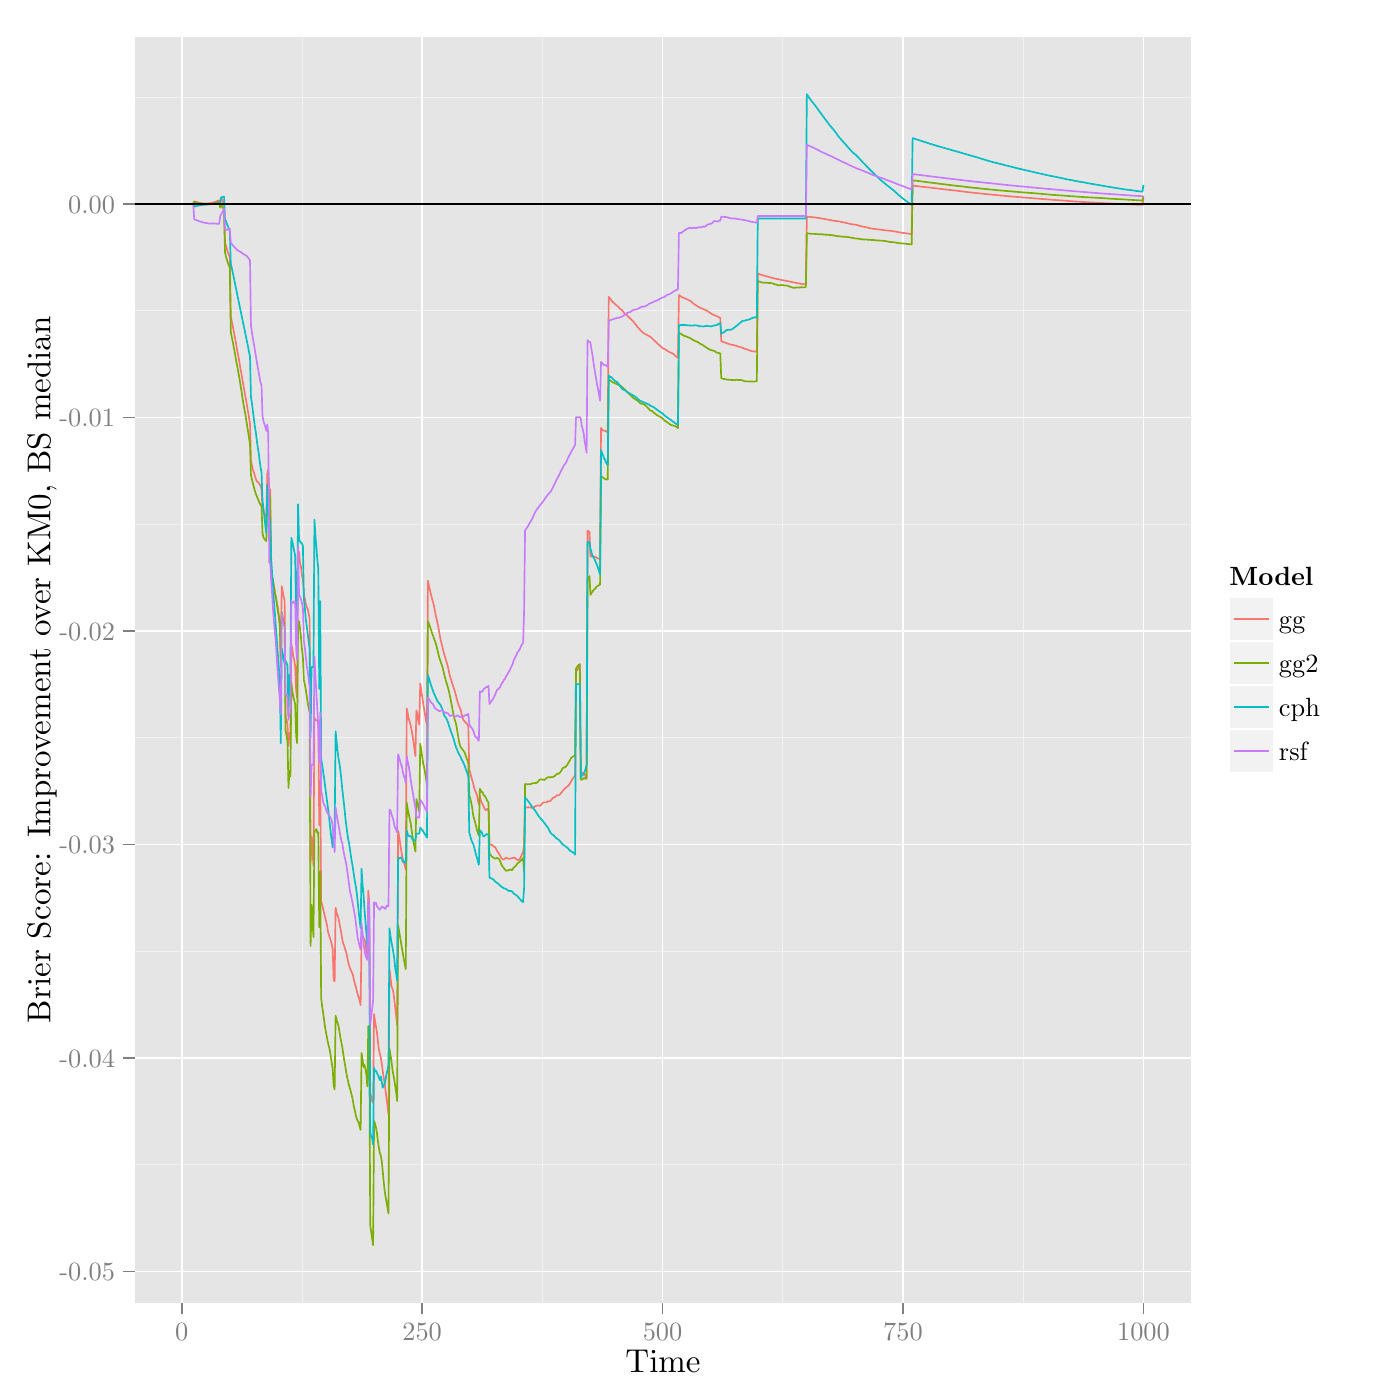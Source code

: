 % Created by tikzDevice version 0.8.1 on 2015-01-26 21:23:20
% !TEX encoding = UTF-8 Unicode
\documentclass[11pt]{memoir}
\nonstopmode

\usepackage{tikz}

\usepackage[active,tightpage,psfixbb]{preview}

\PreviewEnvironment{pgfpicture}

\setlength\PreviewBorder{0pt}

\usepackage{amsmath}
\newcommand{\SweaveOpts}[1]{}  % do not interfere with LaTeX
\newcommand{\SweaveInput}[1]{} % because they are not real TeX commands
\newcommand{\Sexpr}[1]{}       % will only be parsed by R


\usepackage{geometry}
\usepackage{amsmath}
\usepackage{lscape}
\geometry{verbose,tmargin=2.5cm,bmargin=2.5cm,lmargin=2.5cm,rmargin=2.5cm}


\begin{document}

\begin{tikzpicture}[x=1pt,y=1pt]
\definecolor{fillColor}{RGB}{255,255,255}
\path[use as bounding box,fill=fillColor,fill opacity=0.00] (0,0) rectangle (505.89,505.89);
\begin{scope}
\path[clip] (  0.00,  0.00) rectangle (505.89,505.89);
\definecolor{drawColor}{RGB}{255,255,255}
\definecolor{fillColor}{RGB}{255,255,255}

\path[draw=drawColor,line width= 0.6pt,line join=round,line cap=round,fill=fillColor] (  0.00,  0.00) rectangle (505.89,505.89);
\end{scope}
\begin{scope}
\path[clip] ( 48.65, 35.17) rectangle (430.54,492.64);
\definecolor{fillColor}{gray}{0.90}

\path[fill=fillColor] ( 48.65, 35.17) rectangle (430.54,492.64);
\definecolor{drawColor}{gray}{0.95}

\path[draw=drawColor,line width= 0.3pt,line join=round] ( 48.65, 84.98) --
	(430.54, 84.98);

\path[draw=drawColor,line width= 0.3pt,line join=round] ( 48.65,162.15) --
	(430.54,162.15);

\path[draw=drawColor,line width= 0.3pt,line join=round] ( 48.65,239.31) --
	(430.54,239.31);

\path[draw=drawColor,line width= 0.3pt,line join=round] ( 48.65,316.47) --
	(430.54,316.47);

\path[draw=drawColor,line width= 0.3pt,line join=round] ( 48.65,393.63) --
	(430.54,393.63);

\path[draw=drawColor,line width= 0.3pt,line join=round] ( 48.65,470.79) --
	(430.54,470.79);

\path[draw=drawColor,line width= 0.3pt,line join=round] (109.10, 35.17) --
	(109.10,492.64);

\path[draw=drawColor,line width= 0.3pt,line join=round] (195.98, 35.17) --
	(195.98,492.64);

\path[draw=drawColor,line width= 0.3pt,line join=round] (282.86, 35.17) --
	(282.86,492.64);

\path[draw=drawColor,line width= 0.3pt,line join=round] (369.74, 35.17) --
	(369.74,492.64);
\definecolor{drawColor}{RGB}{255,255,255}

\path[draw=drawColor,line width= 0.6pt,line join=round] ( 48.65, 46.40) --
	(430.54, 46.40);

\path[draw=drawColor,line width= 0.6pt,line join=round] ( 48.65,123.56) --
	(430.54,123.56);

\path[draw=drawColor,line width= 0.6pt,line join=round] ( 48.65,200.73) --
	(430.54,200.73);

\path[draw=drawColor,line width= 0.6pt,line join=round] ( 48.65,277.89) --
	(430.54,277.89);

\path[draw=drawColor,line width= 0.6pt,line join=round] ( 48.65,355.05) --
	(430.54,355.05);

\path[draw=drawColor,line width= 0.6pt,line join=round] ( 48.65,432.21) --
	(430.54,432.21);

\path[draw=drawColor,line width= 0.6pt,line join=round] ( 65.66, 35.17) --
	( 65.66,492.64);

\path[draw=drawColor,line width= 0.6pt,line join=round] (152.54, 35.17) --
	(152.54,492.64);

\path[draw=drawColor,line width= 0.6pt,line join=round] (239.42, 35.17) --
	(239.42,492.64);

\path[draw=drawColor,line width= 0.6pt,line join=round] (326.30, 35.17) --
	(326.30,492.64);

\path[draw=drawColor,line width= 0.6pt,line join=round] (413.18, 35.17) --
	(413.18,492.64);
\definecolor{drawColor}{RGB}{248,118,109}

\path[draw=drawColor,line width= 0.6pt,line join=round] ( 66.01,432.21) --
	( 66.36,432.21) --
	( 66.71,432.21) --
	( 67.05,432.21) --
	( 67.40,432.21) --
	( 67.75,432.21) --
	( 68.10,432.21) --
	( 68.44,432.21) --
	( 68.79,432.21) --
	( 69.14,432.21) --
	( 69.49,432.21) --
	( 69.83,432.21) --
	( 70.18,433.13) --
	( 70.53,433.01) --
	( 70.88,432.91) --
	( 71.22,432.81) --
	( 71.57,432.73) --
	( 71.92,432.65) --
	( 72.27,432.57) --
	( 72.61,432.51) --
	( 72.96,432.46) --
	( 73.31,432.41) --
	( 73.66,432.38) --
	( 74.00,432.36) --
	( 74.35,432.34) --
	( 74.70,432.34) --
	( 75.05,432.37) --
	( 75.39,432.41) --
	( 75.74,432.44) --
	( 76.09,432.53) --
	( 76.44,432.58) --
	( 76.78,432.66) --
	( 77.13,432.74) --
	( 77.48,432.82) --
	( 77.83,432.97) --
	( 78.17,433.10) --
	( 78.52,433.24) --
	( 78.87,433.35) --
	( 79.22,433.47) --
	( 79.56,432.14) --
	( 79.91,434.25) --
	( 80.26,433.60) --
	( 80.61,432.92) --
	( 80.95,432.22) --
	( 81.30,418.11) --
	( 81.65,417.19) --
	( 82.00,415.81) --
	( 82.34,414.71) --
	( 82.69,413.79) --
	( 83.04,413.02) --
	( 83.39,391.46) --
	( 83.73,389.82) --
	( 84.08,388.26) --
	( 84.43,386.32) --
	( 84.78,384.49) --
	( 85.12,382.67) --
	( 85.47,380.65) --
	( 85.82,378.62) --
	( 86.17,376.95) --
	( 86.51,374.99) --
	( 86.86,372.80) --
	( 87.21,371.05) --
	( 87.56,368.89) --
	( 87.90,366.99) --
	( 88.25,364.83) --
	( 88.60,362.99) --
	( 88.95,361.06) --
	( 89.29,359.13) --
	( 89.64,357.00) --
	( 89.99,355.02) --
	( 90.34,352.76) --
	( 90.68,339.15) --
	( 91.03,337.82) --
	( 91.38,336.17) --
	( 91.73,335.19) --
	( 92.07,334.06) --
	( 92.42,332.89) --
	( 92.77,332.01) --
	( 93.12,331.70) --
	( 93.46,331.44) --
	( 93.81,330.83) --
	( 94.16,330.34) --
	( 94.51,329.16) --
	( 94.85,321.82) --
	( 95.20,320.97) --
	( 95.55,320.01) --
	( 95.90,319.44) --
	( 96.24,318.82) --
	( 96.59,334.81) --
	( 96.94,336.24) --
	( 97.29,329.31) --
	( 97.63,328.90) --
	( 97.98,298.82) --
	( 98.33,297.27) --
	( 98.68,296.31) --
	( 99.02,294.20) --
	( 99.37,291.63) --
	( 99.72,289.90) --
	(100.07,288.00) --
	(100.41,286.32) --
	(100.76,283.40) --
	(101.11,280.33) --
	(101.46,269.09) --
	(101.80,294.08) --
	(102.15,292.25) --
	(102.50,290.34) --
	(102.85,288.89) --
	(103.19,246.35) --
	(103.54,245.94) --
	(103.89,244.04) --
	(104.24,236.35) --
	(104.58,241.06) --
	(104.93,238.73) --
	(105.28,273.05) --
	(105.63,271.49) --
	(105.97,268.96) --
	(106.32,267.37) --
	(106.67,265.13) --
	(107.02,256.18) --
	(107.36,253.69) --
	(107.71,305.76) --
	(108.06,306.43) --
	(108.41,302.55) --
	(108.75,301.11) --
	(109.10,298.20) --
	(109.45,296.47) --
	(109.80,291.21) --
	(110.14,289.62) --
	(110.49,287.74) --
	(110.84,286.46) --
	(111.19,285.91) --
	(111.53,284.17) --
	(111.88,282.39) --
	(112.23,194.15) --
	(112.58,203.69) --
	(112.93,198.18) --
	(113.27,193.06) --
	(113.62,246.64) --
	(113.97,245.72) --
	(114.32,245.53) --
	(114.66,245.60) --
	(115.01,245.59) --
	(115.36,207.76) --
	(115.71,223.83) --
	(116.05,180.36) --
	(116.40,178.94) --
	(116.75,177.55) --
	(117.10,176.05) --
	(117.44,174.58) --
	(117.79,173.14) --
	(118.14,171.74) --
	(118.49,169.40) --
	(118.83,168.05) --
	(119.18,167.12) --
	(119.53,165.98) --
	(119.88,164.64) --
	(120.22,162.95) --
	(120.57,151.66) --
	(120.92,151.26) --
	(121.27,177.90) --
	(121.61,176.16) --
	(121.96,175.22) --
	(122.31,174.04) --
	(122.66,172.26) --
	(123.00,170.48) --
	(123.35,168.61) --
	(123.70,166.34) --
	(124.05,164.84) --
	(124.39,164.10) --
	(124.74,162.77) --
	(125.09,161.83) --
	(125.44,160.16) --
	(125.78,158.49) --
	(126.13,157.03) --
	(126.48,156.02) --
	(126.83,155.25) --
	(127.17,154.40) --
	(127.52,153.64) --
	(127.87,151.87) --
	(128.22,150.39) --
	(128.56,149.43) --
	(128.91,147.92) --
	(129.26,146.48) --
	(129.61,145.46) --
	(129.95,144.39) --
	(130.30,142.69) --
	(130.65,166.79) --
	(131.00,167.38) --
	(131.34,167.20) --
	(131.69,166.26) --
	(132.04,165.50) --
	(132.39,161.88) --
	(132.73,159.92) --
	(133.08,184.07) --
	(133.43,179.86) --
	(133.78,110.77) --
	(134.12,109.65) --
	(134.47,108.03) --
	(134.82,107.35) --
	(135.17,139.46) --
	(135.51,136.80) --
	(135.86,134.98) --
	(136.21,132.85) --
	(136.56,129.54) --
	(136.90,126.69) --
	(137.25,125.27) --
	(137.60,123.71) --
	(137.95,121.55) --
	(138.29,118.97) --
	(138.64,116.61) --
	(138.99,114.35) --
	(139.34,111.55) --
	(139.68,108.85) --
	(140.03,106.25) --
	(140.38,103.26) --
	(140.73,155.69) --
	(141.07,153.17) --
	(141.42,149.67) --
	(141.77,148.68) --
	(142.12,147.51) --
	(142.46,144.83) --
	(142.81,141.82) --
	(143.16,138.78) --
	(143.51,135.41) --
	(143.85,205.76) --
	(144.20,203.93) --
	(144.55,201.42) --
	(144.90,199.08) --
	(145.24,196.90) --
	(145.59,195.13) --
	(145.94,194.22) --
	(146.29,193.10) --
	(146.63,191.68) --
	(146.98,249.90) --
	(147.33,248.12) --
	(147.68,246.10) --
	(148.02,245.22) --
	(148.37,243.86) --
	(148.72,242.15) --
	(149.07,240.12) --
	(149.41,237.71) --
	(149.76,235.12) --
	(150.11,232.67) --
	(150.46,249.21) --
	(150.80,247.94) --
	(151.15,245.66) --
	(151.50,243.99) --
	(151.85,258.94) --
	(152.19,256.63) --
	(152.54,254.37) --
	(152.89,251.85) --
	(153.24,249.69) --
	(153.58,247.69) --
	(153.93,245.78) --
	(154.28,243.95) --
	(154.63,296.06) --
	(154.97,294.29) --
	(155.32,292.80) --
	(155.67,291.32) --
	(156.02,289.92) --
	(156.36,288.71) --
	(156.71,287.40) --
	(157.06,285.65) --
	(157.41,283.77) --
	(157.75,282.25) --
	(158.10,280.74) --
	(158.45,278.94) --
	(158.80,276.93) --
	(159.14,275.05) --
	(159.49,273.61) --
	(159.84,272.22) --
	(160.19,270.73) --
	(160.53,269.41) --
	(160.88,268.30) --
	(161.23,267.21) --
	(161.58,265.99) --
	(161.92,264.63) --
	(162.27,262.98) --
	(162.62,261.41) --
	(162.97,260.33) --
	(163.31,259.26) --
	(163.66,258.20) --
	(164.01,257.15) --
	(164.36,256.11) --
	(164.70,254.79) --
	(165.05,253.31) --
	(165.40,252.11) --
	(165.75,251.09) --
	(166.09,250.24) --
	(166.44,249.52) --
	(166.79,247.91) --
	(167.14,246.70) --
	(167.48,245.65) --
	(167.83,245.27) --
	(168.18,244.89) --
	(168.53,244.53) --
	(168.87,244.17) --
	(169.22,243.44) --
	(169.57,227.66) --
	(169.92,226.63) --
	(170.26,225.35) --
	(170.61,224.02) --
	(170.96,222.90) --
	(171.31,221.35) --
	(171.65,220.18) --
	(172.00,219.53) --
	(172.35,218.58) --
	(172.70,216.68) --
	(173.04,215.27) --
	(173.39,218.17) --
	(173.74,216.65) --
	(174.09,215.78) --
	(174.43,215.14) --
	(174.78,214.47) --
	(175.13,213.53) --
	(175.48,213.13) --
	(175.83,213.36) --
	(176.17,213.69) --
	(176.52,213.36) --
	(176.87,200.52) --
	(177.22,200.61) --
	(177.56,200.70) --
	(177.91,200.39) --
	(178.26,200.19) --
	(178.61,199.85) --
	(178.95,199.73) --
	(179.30,199.06) --
	(179.65,198.31) --
	(180.00,197.86) --
	(180.34,197.42) --
	(180.69,196.78) --
	(181.04,196.07) --
	(181.39,195.54) --
	(181.73,195.38) --
	(182.08,195.31) --
	(182.43,195.60) --
	(182.78,195.99) --
	(183.12,195.84) --
	(183.47,195.71) --
	(183.82,195.60) --
	(184.17,195.61) --
	(184.51,195.67) --
	(184.86,195.74) --
	(185.21,195.83) --
	(185.56,195.94) --
	(185.90,196.02) --
	(186.25,195.63) --
	(186.60,195.43) --
	(186.95,195.25) --
	(187.29,195.09) --
	(187.64,195.21) --
	(187.99,195.86) --
	(188.34,196.58) --
	(188.68,197.31) --
	(189.03,198.06) --
	(189.38,200.59) --
	(189.73,214.02) --
	(190.07,214.06) --
	(190.42,214.12) --
	(190.77,214.19) --
	(191.12,214.15) --
	(191.46,214.10) --
	(191.81,214.06) --
	(192.16,214.03) --
	(192.51,214.01) --
	(192.85,214.09) --
	(193.20,214.36) --
	(193.55,214.63) --
	(193.90,214.78) --
	(194.24,214.82) --
	(194.59,214.82) --
	(194.94,214.74) --
	(195.29,214.80) --
	(195.63,215.18) --
	(195.98,215.57) --
	(196.33,215.94) --
	(196.68,215.94) --
	(197.02,215.94) --
	(197.37,215.95) --
	(197.72,216.11) --
	(198.07,216.40) --
	(198.41,216.29) --
	(198.76,216.35) --
	(199.11,216.75) --
	(199.46,217.15) --
	(199.80,217.56) --
	(200.15,217.71) --
	(200.50,217.85) --
	(200.85,218.10) --
	(201.19,218.51) --
	(201.54,218.47) --
	(201.89,218.54) --
	(202.24,218.74) --
	(202.58,219.12) --
	(202.93,219.54) --
	(203.28,219.98) --
	(203.63,220.43) --
	(203.97,220.86) --
	(204.32,221.13) --
	(204.67,221.41) --
	(205.02,221.70) --
	(205.36,222.00) --
	(205.71,222.41) --
	(206.06,222.97) --
	(206.41,223.62) --
	(206.75,224.22) --
	(207.10,224.70) --
	(207.45,225.18) --
	(207.80,225.66) --
	(208.14,263.51) --
	(208.49,263.57) --
	(208.84,264.14) --
	(209.19,264.73) --
	(209.53,265.95) --
	(209.88,226.64) --
	(210.23,226.81) --
	(210.58,226.62) --
	(210.92,226.42) --
	(211.27,226.13) --
	(211.62,225.38) --
	(211.97,224.47) --
	(212.31,314.11) --
	(212.66,313.90) --
	(213.01,313.62) --
	(213.36,304.79) --
	(213.70,304.75) --
	(214.05,304.86) --
	(214.40,304.98) --
	(214.75,304.54) --
	(215.09,304.56) --
	(215.44,304.59) --
	(215.79,304.18) --
	(216.14,304.00) --
	(216.48,304.04) --
	(216.83,304.05) --
	(217.18,351.25) --
	(217.53,350.73) --
	(217.87,350.32) --
	(218.22,350.27) --
	(218.57,350.23) --
	(218.92,350.13) --
	(219.26,349.85) --
	(219.61,349.57) --
	(219.96,398.60) --
	(220.31,398.21) --
	(220.65,397.75) --
	(221.00,397.28) --
	(221.35,396.84) --
	(221.70,396.58) --
	(222.04,396.25) --
	(222.39,395.85) --
	(222.74,395.54) --
	(223.09,395.33) --
	(223.43,395.02) --
	(223.78,394.60) --
	(224.13,394.19) --
	(224.48,394.04) --
	(224.82,393.75) --
	(225.17,393.28) --
	(225.52,392.81) --
	(225.87,392.43) --
	(226.21,392.20) --
	(226.56,391.97) --
	(226.91,391.60) --
	(227.26,391.21) --
	(227.60,390.88) --
	(227.95,390.57) --
	(228.30,390.25) --
	(228.65,389.93) --
	(228.99,389.52) --
	(229.34,389.00) --
	(229.69,388.64) --
	(230.04,388.15) --
	(230.38,387.72) --
	(230.73,387.34) --
	(231.08,386.95) --
	(231.43,386.57) --
	(231.77,386.18) --
	(232.12,385.85) --
	(232.47,385.56) --
	(232.82,385.36) --
	(233.16,385.17) --
	(233.51,384.99) --
	(233.86,384.80) --
	(234.21,384.62) --
	(234.55,384.43) --
	(234.90,384.24) --
	(235.25,384.01) --
	(235.60,383.63) --
	(235.94,383.33) --
	(236.29,382.95) --
	(236.64,382.65) --
	(236.99,382.34) --
	(237.33,382.03) --
	(237.68,381.66) --
	(238.03,381.34) --
	(238.38,381.03) --
	(238.73,380.71) --
	(239.07,380.40) --
	(239.42,380.11) --
	(239.77,379.86) --
	(240.12,379.80) --
	(240.46,379.59) --
	(240.81,379.34) --
	(241.16,379.09) --
	(241.51,378.87) --
	(241.85,378.70) --
	(242.20,378.55) --
	(242.55,378.39) --
	(242.90,378.24) --
	(243.24,378.03) --
	(243.59,377.72) --
	(243.94,377.41) --
	(244.29,377.09) --
	(244.63,376.80) --
	(244.98,376.64) --
	(245.33,399.27) --
	(245.68,399.03) --
	(246.02,398.80) --
	(246.37,398.57) --
	(246.72,398.35) --
	(247.07,398.25) --
	(247.41,398.12) --
	(247.76,397.95) --
	(248.11,397.78) --
	(248.46,397.62) --
	(248.80,397.45) --
	(249.15,397.29) --
	(249.50,397.13) --
	(249.85,396.90) --
	(250.19,396.55) --
	(250.54,396.20) --
	(250.89,395.95) --
	(251.24,395.72) --
	(251.58,395.50) --
	(251.93,395.30) --
	(252.28,395.04) --
	(252.63,394.87) --
	(252.97,394.71) --
	(253.32,394.55) --
	(253.67,394.39) --
	(254.02,394.24) --
	(254.36,394.09) --
	(254.71,393.94) --
	(255.06,393.79) --
	(255.41,393.63) --
	(255.75,393.40) --
	(256.10,393.16) --
	(256.45,392.93) --
	(256.80,392.70) --
	(257.14,392.48) --
	(257.49,392.26) --
	(257.84,392.12) --
	(258.19,391.98) --
	(258.53,391.85) --
	(258.88,391.69) --
	(259.23,391.53) --
	(259.58,391.38) --
	(259.92,391.16) --
	(260.27,390.96) --
	(260.62,382.59) --
	(260.97,382.46) --
	(261.31,382.33) --
	(261.66,382.20) --
	(262.01,382.08) --
	(262.36,381.96) --
	(262.70,381.83) --
	(263.05,381.71) --
	(263.40,381.59) --
	(263.75,381.47) --
	(264.09,381.35) --
	(264.44,381.31) --
	(264.79,381.31) --
	(265.14,381.19) --
	(265.48,381.08) --
	(265.83,380.97) --
	(266.18,380.87) --
	(266.53,380.76) --
	(266.87,380.65) --
	(267.22,380.54) --
	(267.57,380.44) --
	(267.92,380.33) --
	(268.26,380.23) --
	(268.61,380.05) --
	(268.96,379.91) --
	(269.31,379.79) --
	(269.65,379.70) --
	(270.00,379.61) --
	(270.35,379.50) --
	(270.70,379.35) --
	(271.04,379.20) --
	(271.39,379.03) --
	(271.74,378.97) --
	(272.09,378.94) --
	(272.43,378.90) --
	(272.78,378.87) --
	(273.13,378.84) --
	(273.48,378.76) --
	(273.82,407.06) --
	(274.17,406.93) --
	(274.52,406.80) --
	(274.87,406.67) --
	(275.21,406.55) --
	(275.56,406.44) --
	(275.91,406.34) --
	(276.26,406.24) --
	(276.60,406.14) --
	(276.95,406.04) --
	(277.30,405.94) --
	(277.65,405.85) --
	(277.99,405.75) --
	(278.34,405.66) --
	(278.69,405.57) --
	(279.04,405.48) --
	(279.38,405.38) --
	(279.73,405.30) --
	(280.08,405.22) --
	(280.43,405.14) --
	(280.77,405.08) --
	(281.12,405.00) --
	(281.47,404.93) --
	(281.82,404.86) --
	(282.16,404.78) --
	(282.51,404.70) --
	(282.86,404.62) --
	(283.21,404.55) --
	(283.55,404.48) --
	(283.90,404.41) --
	(284.25,404.35) --
	(284.60,404.31) --
	(284.94,404.23) --
	(285.29,404.15) --
	(285.64,404.08) --
	(285.99,403.99) --
	(286.33,403.92) --
	(286.68,403.85) --
	(287.03,403.78) --
	(287.38,403.71) --
	(287.72,403.64) --
	(288.07,403.57) --
	(288.42,403.51) --
	(288.77,403.45) --
	(289.11,403.39) --
	(289.46,403.33) --
	(289.81,403.28) --
	(290.16,403.23) --
	(290.50,403.20) --
	(290.85,403.21) --
	(291.20,403.20) --
	(291.55,427.61) --
	(291.89,427.58) --
	(292.24,427.54) --
	(292.59,427.51) --
	(292.94,427.47) --
	(293.28,427.43) --
	(293.63,427.40) --
	(293.98,427.37) --
	(294.33,427.31) --
	(294.67,427.27) --
	(295.02,427.24) --
	(295.37,427.19) --
	(295.72,427.14) --
	(296.06,427.07) --
	(296.41,427.02) --
	(296.76,426.95) --
	(297.11,426.89) --
	(297.45,426.83) --
	(297.80,426.77) --
	(298.15,426.71) --
	(298.50,426.65) --
	(298.84,426.58) --
	(299.19,426.51) --
	(299.54,426.45) --
	(299.89,426.39) --
	(300.23,426.33) --
	(300.58,426.27) --
	(300.93,426.20) --
	(301.28,426.14) --
	(301.63,426.08) --
	(301.97,426.03) --
	(302.32,426.00) --
	(302.67,425.96) --
	(303.02,425.91) --
	(303.36,425.84) --
	(303.71,425.77) --
	(304.06,425.70) --
	(304.41,425.62) --
	(304.75,425.54) --
	(305.10,425.47) --
	(305.45,425.39) --
	(305.80,425.31) --
	(306.14,425.23) --
	(306.49,425.15) --
	(306.84,425.06) --
	(307.19,424.98) --
	(307.53,424.90) --
	(307.88,424.85) --
	(308.23,424.79) --
	(308.58,424.74) --
	(308.92,424.71) --
	(309.27,424.69) --
	(309.62,424.60) --
	(309.97,424.49) --
	(310.31,424.35) --
	(310.66,424.25) --
	(311.01,424.18) --
	(311.36,424.10) --
	(311.70,424.03) --
	(312.05,423.96) --
	(312.40,423.88) --
	(312.75,423.81) --
	(313.09,423.74) --
	(313.44,423.64) --
	(313.79,423.55) --
	(314.14,423.47) --
	(314.48,423.40) --
	(314.83,423.32) --
	(315.18,423.26) --
	(315.53,423.21) --
	(315.87,423.18) --
	(316.22,423.13) --
	(316.57,423.07) --
	(316.92,423.02) --
	(317.26,422.99) --
	(317.61,422.95) --
	(317.96,422.92) --
	(318.31,422.87) --
	(318.65,422.82) --
	(319.00,422.78) --
	(319.35,422.73) --
	(319.70,422.67) --
	(320.04,422.64) --
	(320.39,422.61) --
	(320.74,422.59) --
	(321.09,422.57) --
	(321.43,422.54) --
	(321.78,422.50) --
	(322.13,422.44) --
	(322.48,422.37) --
	(322.82,422.30) --
	(323.17,422.26) --
	(323.52,422.21) --
	(323.87,422.16) --
	(324.21,422.09) --
	(324.56,422.02) --
	(324.91,421.95) --
	(325.26,421.88) --
	(325.60,421.82) --
	(325.95,421.77) --
	(326.30,421.73) --
	(326.65,421.69) --
	(326.99,421.65) --
	(327.34,421.60) --
	(327.69,421.54) --
	(328.04,421.50) --
	(328.38,421.46) --
	(328.73,421.40) --
	(329.08,421.33) --
	(329.43,421.25) --
	(329.77,438.82) --
	(330.12,438.78) --
	(330.47,438.73) --
	(330.82,438.68) --
	(331.16,438.64) --
	(331.51,438.60) --
	(331.86,438.56) --
	(332.21,438.52) --
	(332.55,438.48) --
	(332.90,438.43) --
	(333.25,438.39) --
	(333.60,438.35) --
	(333.94,438.32) --
	(334.29,438.28) --
	(334.64,438.24) --
	(334.99,438.20) --
	(335.33,438.16) --
	(335.68,438.12) --
	(336.03,438.08) --
	(336.38,438.04) --
	(336.72,438.01) --
	(337.07,437.97) --
	(337.42,437.93) --
	(337.77,437.89) --
	(338.11,437.85) --
	(338.46,437.80) --
	(338.81,437.76) --
	(339.16,437.72) --
	(339.50,437.67) --
	(339.85,437.63) --
	(340.20,437.59) --
	(340.55,437.55) --
	(340.89,437.51) --
	(341.24,437.47) --
	(341.59,437.43) --
	(341.94,437.39) --
	(342.28,437.35) --
	(342.63,437.31) --
	(342.98,437.27) --
	(343.33,437.23) --
	(343.67,437.19) --
	(344.02,437.16) --
	(344.37,437.12) --
	(344.72,437.08) --
	(345.06,437.04) --
	(345.41,437.01) --
	(345.76,436.96) --
	(346.11,436.92) --
	(346.45,436.87) --
	(346.80,436.83) --
	(347.15,436.79) --
	(347.50,436.75) --
	(347.84,436.71) --
	(348.19,436.66) --
	(348.54,436.62) --
	(348.89,436.57) --
	(349.23,436.52) --
	(349.58,436.47) --
	(349.93,436.43) --
	(350.28,436.39) --
	(350.62,436.35) --
	(350.97,436.32) --
	(351.32,436.28) --
	(351.67,436.24) --
	(352.01,436.20) --
	(352.36,436.17) --
	(352.71,436.13) --
	(353.06,436.09) --
	(353.40,436.06) --
	(353.75,436.02) --
	(354.10,435.99) --
	(354.45,435.95) --
	(354.79,435.92) --
	(355.14,435.88) --
	(355.49,435.85) --
	(355.84,435.81) --
	(356.18,435.78) --
	(356.53,435.74) --
	(356.88,435.71) --
	(357.23,435.67) --
	(357.57,435.64) --
	(357.92,435.60) --
	(358.27,435.57) --
	(358.62,435.53) --
	(358.96,435.50) --
	(359.31,435.47) --
	(359.66,435.43) --
	(360.01,435.40) --
	(360.35,435.37) --
	(360.70,435.34) --
	(361.05,435.31) --
	(361.40,435.27) --
	(361.74,435.23) --
	(362.09,435.20) --
	(362.44,435.17) --
	(362.79,435.13) --
	(363.13,435.10) --
	(363.48,435.06) --
	(363.83,435.03) --
	(364.18,434.99) --
	(364.53,434.97) --
	(364.87,434.94) --
	(365.22,434.91) --
	(365.57,434.88) --
	(365.92,434.85) --
	(366.26,434.82) --
	(366.61,434.79) --
	(366.96,434.76) --
	(367.31,434.73) --
	(367.65,434.70) --
	(368.00,434.67) --
	(368.35,434.64) --
	(368.70,434.61) --
	(369.04,434.58) --
	(369.39,434.55) --
	(369.74,434.52) --
	(370.09,434.49) --
	(370.43,434.47) --
	(370.78,434.45) --
	(371.13,434.43) --
	(371.48,434.41) --
	(371.82,434.38) --
	(372.17,434.35) --
	(372.52,434.32) --
	(372.87,434.29) --
	(373.21,434.26) --
	(373.56,434.23) --
	(373.91,434.20) --
	(374.26,434.17) --
	(374.60,434.14) --
	(374.95,434.11) --
	(375.30,434.09) --
	(375.65,434.06) --
	(375.99,434.03) --
	(376.34,434.00) --
	(376.69,433.98) --
	(377.04,433.95) --
	(377.38,433.92) --
	(377.73,433.89) --
	(378.08,433.87) --
	(378.43,433.84) --
	(378.77,433.81) --
	(379.12,433.79) --
	(379.47,433.76) --
	(379.82,433.73) --
	(380.16,433.70) --
	(380.51,433.68) --
	(380.86,433.65) --
	(381.21,433.62) --
	(381.55,433.59) --
	(381.90,433.57) --
	(382.25,433.55) --
	(382.60,433.53) --
	(382.94,433.50) --
	(383.29,433.48) --
	(383.64,433.45) --
	(383.99,433.43) --
	(384.33,433.40) --
	(384.68,433.38) --
	(385.03,433.35) --
	(385.38,433.32) --
	(385.72,433.29) --
	(386.07,433.27) --
	(386.42,433.24) --
	(386.77,433.21) --
	(387.11,433.18) --
	(387.46,433.16) --
	(387.81,433.13) --
	(388.16,433.11) --
	(388.50,433.08) --
	(388.85,433.06) --
	(389.20,433.04) --
	(389.55,433.02) --
	(389.89,433.00) --
	(390.24,432.98) --
	(390.59,432.95) --
	(390.94,432.93) --
	(391.28,432.91) --
	(391.63,432.89) --
	(391.98,432.87) --
	(392.33,432.85) --
	(392.67,432.83) --
	(393.02,432.81) --
	(393.37,432.79) --
	(393.72,432.77) --
	(394.06,432.75) --
	(394.41,432.73) --
	(394.76,432.71) --
	(395.11,432.69) --
	(395.45,432.68) --
	(395.80,432.66) --
	(396.15,432.64) --
	(396.50,432.62) --
	(396.84,432.60) --
	(397.19,432.58) --
	(397.54,432.56) --
	(397.89,432.54) --
	(398.23,432.52) --
	(398.58,432.50) --
	(398.93,432.48) --
	(399.28,432.46) --
	(399.62,432.45) --
	(399.97,432.43) --
	(400.32,432.41) --
	(400.67,432.39) --
	(401.01,432.38) --
	(401.36,432.36) --
	(401.71,432.34) --
	(402.06,432.32) --
	(402.40,432.31) --
	(402.75,432.29) --
	(403.10,432.27) --
	(403.45,432.25) --
	(403.79,432.24) --
	(404.14,432.22) --
	(404.49,432.20) --
	(404.84,432.19) --
	(405.18,432.17) --
	(405.53,432.16) --
	(405.88,432.14) --
	(406.23,432.12) --
	(406.57,432.11) --
	(406.92,432.09) --
	(407.27,432.08) --
	(407.62,432.06) --
	(407.96,432.05) --
	(408.31,432.03) --
	(408.66,432.02) --
	(409.01,432.00) --
	(409.35,431.99) --
	(409.70,431.97) --
	(410.05,431.96) --
	(410.40,431.94) --
	(410.74,431.93) --
	(411.09,431.92) --
	(411.44,431.90) --
	(411.79,431.89) --
	(412.13,431.87) --
	(412.48,431.86) --
	(412.83,431.85) --
	(413.18,434.09);
\definecolor{drawColor}{RGB}{124,174,0}

\path[draw=drawColor,line width= 0.6pt,line join=round] ( 66.01,432.21) --
	( 66.36,432.21) --
	( 66.71,432.21) --
	( 67.05,432.21) --
	( 67.40,432.21) --
	( 67.75,432.21) --
	( 68.10,432.21) --
	( 68.44,432.21) --
	( 68.79,432.21) --
	( 69.14,432.21) --
	( 69.49,432.21) --
	( 69.83,432.21) --
	( 70.18,433.00) --
	( 70.53,432.86) --
	( 70.88,432.74) --
	( 71.22,432.62) --
	( 71.57,432.51) --
	( 71.92,432.40) --
	( 72.27,432.31) --
	( 72.61,432.23) --
	( 72.96,432.16) --
	( 73.31,432.10) --
	( 73.66,432.04) --
	( 74.00,432.03) --
	( 74.35,432.01) --
	( 74.70,432.02) --
	( 75.05,432.02) --
	( 75.39,432.05) --
	( 75.74,432.09) --
	( 76.09,432.11) --
	( 76.44,432.18) --
	( 76.78,432.23) --
	( 77.13,432.30) --
	( 77.48,432.35) --
	( 77.83,432.42) --
	( 78.17,432.58) --
	( 78.52,432.66) --
	( 78.87,432.75) --
	( 79.22,432.87) --
	( 79.56,430.83) --
	( 79.91,431.98) --
	( 80.26,431.31) --
	( 80.61,430.65) --
	( 80.95,429.90) --
	( 81.30,414.81) --
	( 81.65,413.12) --
	( 82.00,412.01) --
	( 82.34,410.97) --
	( 82.69,409.98) --
	( 83.04,409.22) --
	( 83.39,386.08) --
	( 83.73,384.21) --
	( 84.08,382.57) --
	( 84.43,380.67) --
	( 84.78,378.85) --
	( 85.12,376.80) --
	( 85.47,374.75) --
	( 85.82,373.12) --
	( 86.17,371.10) --
	( 86.51,369.21) --
	( 86.86,367.04) --
	( 87.21,364.82) --
	( 87.56,362.52) --
	( 87.90,360.34) --
	( 88.25,358.27) --
	( 88.60,356.51) --
	( 88.95,354.35) --
	( 89.29,352.07) --
	( 89.64,349.89) --
	( 89.99,347.65) --
	( 90.34,345.30) --
	( 90.68,334.18) --
	( 91.03,332.66) --
	( 91.38,331.30) --
	( 91.73,329.88) --
	( 92.07,328.66) --
	( 92.42,327.49) --
	( 92.77,326.67) --
	( 93.12,325.81) --
	( 93.46,324.94) --
	( 93.81,324.06) --
	( 94.16,323.48) --
	( 94.51,322.93) --
	( 94.85,313.23) --
	( 95.20,311.72) --
	( 95.55,311.07) --
	( 95.90,310.72) --
	( 96.24,310.35) --
	( 96.59,325.39) --
	( 96.94,324.39) --
	( 97.29,327.96) --
	( 97.63,325.95) --
	( 97.98,298.04) --
	( 98.33,297.17) --
	( 98.68,295.42) --
	( 99.02,293.58) --
	( 99.37,291.17) --
	( 99.72,290.08) --
	(100.07,287.19) --
	(100.41,285.08) --
	(100.76,283.01) --
	(101.11,279.85) --
	(101.46,265.05) --
	(101.80,284.72) --
	(102.15,282.82) --
	(102.50,281.21) --
	(102.85,280.36) --
	(103.19,241.85) --
	(103.54,240.07) --
	(103.89,237.86) --
	(104.24,221.10) --
	(104.58,227.30) --
	(104.93,225.28) --
	(105.28,259.28) --
	(105.63,256.08) --
	(105.97,254.37) --
	(106.32,252.86) --
	(106.67,251.24) --
	(107.02,239.88) --
	(107.36,237.35) --
	(107.71,281.65) --
	(108.06,281.31) --
	(108.41,278.88) --
	(108.75,275.61) --
	(109.10,271.55) --
	(109.45,268.42) --
	(109.80,260.09) --
	(110.14,258.71) --
	(110.49,256.78) --
	(110.84,254.39) --
	(111.19,252.08) --
	(111.53,250.13) --
	(111.88,248.61) --
	(112.23,164.07) --
	(112.58,178.94) --
	(112.93,172.72) --
	(113.27,167.29) --
	(113.62,205.56) --
	(113.97,205.75) --
	(114.32,206.29) --
	(114.66,204.90) --
	(115.01,205.13) --
	(115.36,170.80) --
	(115.71,190.70) --
	(116.05,145.20) --
	(116.40,142.20) --
	(116.75,140.09) --
	(117.10,137.45) --
	(117.44,134.82) --
	(117.79,132.85) --
	(118.14,131.01) --
	(118.49,129.22) --
	(118.83,127.79) --
	(119.18,126.39) --
	(119.53,124.10) --
	(119.88,121.85) --
	(120.22,119.64) --
	(120.57,113.48) --
	(120.92,112.25) --
	(121.27,138.85) --
	(121.61,137.51) --
	(121.96,136.38) --
	(122.31,135.22) --
	(122.66,133.09) --
	(123.00,130.97) --
	(123.35,129.26) --
	(123.70,127.48) --
	(124.05,124.99) --
	(124.39,122.71) --
	(124.74,120.72) --
	(125.09,118.57) --
	(125.44,116.61) --
	(125.78,115.25) --
	(126.13,113.56) --
	(126.48,112.53) --
	(126.83,111.23) --
	(127.17,109.86) --
	(127.52,108.14) --
	(127.87,106.01) --
	(128.22,104.64) --
	(128.56,102.93) --
	(128.91,101.68) --
	(129.26,100.78) --
	(129.61,100.32) --
	(129.95, 98.79) --
	(130.30, 97.61) --
	(130.65,125.41) --
	(131.00,123.19) --
	(131.34,120.32) --
	(131.69,121.13) --
	(132.04,119.67) --
	(132.39,117.44) --
	(132.73,113.30) --
	(133.08,135.11) --
	(133.43,132.81) --
	(133.78, 63.19) --
	(134.12, 60.81) --
	(134.47, 58.36) --
	(134.82, 55.97) --
	(135.17,100.83) --
	(135.51, 99.88) --
	(135.86, 98.45) --
	(136.21, 96.44) --
	(136.56, 93.56) --
	(136.90, 91.28) --
	(137.25, 89.29) --
	(137.60, 88.33) --
	(137.95, 86.37) --
	(138.29, 82.76) --
	(138.64, 79.03) --
	(138.99, 75.68) --
	(139.34, 73.38) --
	(139.68, 71.41) --
	(140.03, 69.41) --
	(140.38, 67.38) --
	(140.73,127.01) --
	(141.07,124.83) --
	(141.42,122.85) --
	(141.77,119.68) --
	(142.12,117.61) --
	(142.46,115.76) --
	(142.81,113.45) --
	(143.16,111.10) --
	(143.51,108.04) --
	(143.85,171.57) --
	(144.20,169.51) --
	(144.55,167.43) --
	(144.90,165.30) --
	(145.24,163.30) --
	(145.59,161.27) --
	(145.94,159.22) --
	(146.29,157.35) --
	(146.63,155.72) --
	(146.98,215.79) --
	(147.33,213.57) --
	(147.68,211.77) --
	(148.02,210.14) --
	(148.37,208.65) --
	(148.72,206.08) --
	(149.07,203.54) --
	(149.41,201.72) --
	(149.76,199.91) --
	(150.11,198.18) --
	(150.46,217.16) --
	(150.80,215.61) --
	(151.15,214.62) --
	(151.50,212.55) --
	(151.85,237.12) --
	(152.19,235.19) --
	(152.54,232.58) --
	(152.89,230.06) --
	(153.24,228.70) --
	(153.58,226.86) --
	(153.93,224.65) --
	(154.28,222.56) --
	(154.63,281.50) --
	(154.97,280.55) --
	(155.32,279.58) --
	(155.67,278.54) --
	(156.02,277.52) --
	(156.36,276.51) --
	(156.71,275.51) --
	(157.06,274.52) --
	(157.41,273.50) --
	(157.75,272.33) --
	(158.10,270.93) --
	(158.45,269.37) --
	(158.80,268.01) --
	(159.14,267.04) --
	(159.49,266.04) --
	(159.84,265.05) --
	(160.19,263.61) --
	(160.53,262.18) --
	(160.88,260.76) --
	(161.23,259.48) --
	(161.58,258.51) --
	(161.92,257.22) --
	(162.27,255.81) --
	(162.62,254.20) --
	(162.97,252.40) --
	(163.31,250.61) --
	(163.66,248.83) --
	(164.01,247.07) --
	(164.36,245.65) --
	(164.70,244.72) --
	(165.05,242.87) --
	(165.40,240.74) --
	(165.75,238.63) --
	(166.09,236.91) --
	(166.44,235.97) --
	(166.79,235.49) --
	(167.14,235.02) --
	(167.48,234.57) --
	(167.83,234.13) --
	(168.18,233.19) --
	(168.53,232.10) --
	(168.87,231.20) --
	(169.22,230.24) --
	(169.57,218.56) --
	(169.92,217.39) --
	(170.26,215.94) --
	(170.61,214.07) --
	(170.96,211.41) --
	(171.31,210.04) --
	(171.65,208.89) --
	(172.00,207.48) --
	(172.35,205.92) --
	(172.70,204.85) --
	(173.04,203.94) --
	(173.39,220.85) --
	(173.74,220.26) --
	(174.09,219.70) --
	(174.43,219.46) --
	(174.78,218.54) --
	(175.13,218.29) --
	(175.48,217.85) --
	(175.83,216.99) --
	(176.17,216.35) --
	(176.52,215.98) --
	(176.87,197.27) --
	(177.22,197.10) --
	(177.56,196.46) --
	(177.91,196.23) --
	(178.26,195.99) --
	(178.61,195.75) --
	(178.95,195.62) --
	(179.30,195.68) --
	(179.65,195.94) --
	(180.00,195.70) --
	(180.34,195.48) --
	(180.69,194.76) --
	(181.04,193.89) --
	(181.39,193.09) --
	(181.73,192.65) --
	(182.08,192.17) --
	(182.43,191.72) --
	(182.78,191.34) --
	(183.12,191.25) --
	(183.47,191.35) --
	(183.82,191.47) --
	(184.17,191.60) --
	(184.51,191.76) --
	(184.86,191.46) --
	(185.21,191.60) --
	(185.56,192.34) --
	(185.90,192.58) --
	(186.25,192.86) --
	(186.60,193.31) --
	(186.95,193.80) --
	(187.29,194.14) --
	(187.64,194.36) --
	(187.99,194.67) --
	(188.34,195.06) --
	(188.68,195.46) --
	(189.03,195.82) --
	(189.38,190.73) --
	(189.73,222.57) --
	(190.07,222.54) --
	(190.42,222.52) --
	(190.77,222.50) --
	(191.12,222.50) --
	(191.46,222.51) --
	(191.81,222.60) --
	(192.16,222.73) --
	(192.51,222.87) --
	(192.85,222.88) --
	(193.20,222.91) --
	(193.55,222.94) --
	(193.90,222.99) --
	(194.24,223.25) --
	(194.59,223.71) --
	(194.94,224.14) --
	(195.29,224.28) --
	(195.63,224.24) --
	(195.98,224.22) --
	(196.33,224.10) --
	(196.68,224.05) --
	(197.02,224.33) --
	(197.37,224.65) --
	(197.72,224.93) --
	(198.07,225.00) --
	(198.41,225.01) --
	(198.76,225.03) --
	(199.11,225.07) --
	(199.46,225.11) --
	(199.80,225.17) --
	(200.15,225.25) --
	(200.50,225.55) --
	(200.85,225.87) --
	(201.19,226.19) --
	(201.54,226.22) --
	(201.89,226.36) --
	(202.24,226.63) --
	(202.58,226.99) --
	(202.93,227.57) --
	(203.28,228.21) --
	(203.63,228.52) --
	(203.97,228.58) --
	(204.32,228.76) --
	(204.67,229.12) --
	(205.02,229.51) --
	(205.36,230.27) --
	(205.71,230.74) --
	(206.06,231.39) --
	(206.41,232.01) --
	(206.75,232.31) --
	(207.10,232.50) --
	(207.45,232.72) --
	(207.80,233.20) --
	(208.14,264.25) --
	(208.49,264.77) --
	(208.84,265.31) --
	(209.19,265.70) --
	(209.53,265.62) --
	(209.88,224.21) --
	(210.23,224.12) --
	(210.58,224.28) --
	(210.92,224.82) --
	(211.27,224.67) --
	(211.62,224.46) --
	(211.97,225.06) --
	(212.31,296.62) --
	(212.66,297.11) --
	(213.01,297.75) --
	(213.36,290.91) --
	(213.70,291.54) --
	(214.05,291.98) --
	(214.40,292.58) --
	(214.75,292.97) --
	(215.09,293.19) --
	(215.44,293.76) --
	(215.79,294.02) --
	(216.14,294.27) --
	(216.48,294.46) --
	(216.83,294.67) --
	(217.18,333.86) --
	(217.53,333.53) --
	(217.87,333.34) --
	(218.22,333.06) --
	(218.57,332.80) --
	(218.92,332.71) --
	(219.26,332.61) --
	(219.61,332.57) --
	(219.96,368.84) --
	(220.31,368.57) --
	(220.65,368.31) --
	(221.00,368.04) --
	(221.35,367.78) --
	(221.70,367.60) --
	(222.04,367.45) --
	(222.39,367.30) --
	(222.74,367.15) --
	(223.09,367.00) --
	(223.43,366.86) --
	(223.78,366.71) --
	(224.13,366.56) --
	(224.48,366.26) --
	(224.82,366.00) --
	(225.17,365.67) --
	(225.52,365.33) --
	(225.87,364.98) --
	(226.21,364.64) --
	(226.56,364.30) --
	(226.91,363.96) --
	(227.26,363.62) --
	(227.60,363.29) --
	(227.95,362.95) --
	(228.30,362.64) --
	(228.65,362.27) --
	(228.99,361.98) --
	(229.34,361.75) --
	(229.69,361.53) --
	(230.04,361.31) --
	(230.38,361.09) --
	(230.73,360.85) --
	(231.08,360.45) --
	(231.43,360.12) --
	(231.77,359.99) --
	(232.12,359.87) --
	(232.47,359.85) --
	(232.82,359.74) --
	(233.16,359.41) --
	(233.51,359.09) --
	(233.86,358.76) --
	(234.21,358.39) --
	(234.55,358.00) --
	(234.90,357.60) --
	(235.25,357.47) --
	(235.60,357.40) --
	(235.94,357.09) --
	(236.29,356.78) --
	(236.64,356.47) --
	(236.99,356.19) --
	(237.33,355.93) --
	(237.68,355.67) --
	(238.03,355.51) --
	(238.38,355.32) --
	(238.73,355.17) --
	(239.07,354.95) --
	(239.42,354.63) --
	(239.77,354.31) --
	(240.12,353.95) --
	(240.46,353.68) --
	(240.81,353.51) --
	(241.16,353.25) --
	(241.51,353.00) --
	(241.85,352.74) --
	(242.20,352.49) --
	(242.55,352.32) --
	(242.90,352.22) --
	(243.24,352.12) --
	(243.59,352.02) --
	(243.94,351.92) --
	(244.29,351.77) --
	(244.63,351.48) --
	(244.98,351.19) --
	(245.33,385.72) --
	(245.68,385.49) --
	(246.02,385.26) --
	(246.37,385.03) --
	(246.72,384.81) --
	(247.07,384.58) --
	(247.41,384.46) --
	(247.76,384.40) --
	(248.11,384.24) --
	(248.46,384.09) --
	(248.80,383.94) --
	(249.15,383.80) --
	(249.50,383.63) --
	(249.85,383.40) --
	(250.19,383.20) --
	(250.54,383.00) --
	(250.89,382.80) --
	(251.24,382.63) --
	(251.58,382.53) --
	(251.93,382.37) --
	(252.28,382.21) --
	(252.63,381.96) --
	(252.97,381.68) --
	(253.32,381.54) --
	(253.67,381.34) --
	(254.02,381.11) --
	(254.36,380.89) --
	(254.71,380.67) --
	(255.06,380.43) --
	(255.41,380.19) --
	(255.75,379.95) --
	(256.10,379.71) --
	(256.45,379.57) --
	(256.80,379.45) --
	(257.14,379.33) --
	(257.49,379.26) --
	(257.84,379.13) --
	(258.19,379.00) --
	(258.53,378.77) --
	(258.88,378.56) --
	(259.23,378.44) --
	(259.58,378.36) --
	(259.92,378.27) --
	(260.27,378.19) --
	(260.62,369.26) --
	(260.97,369.13) --
	(261.31,369.01) --
	(261.66,368.93) --
	(262.01,368.86) --
	(262.36,368.79) --
	(262.70,368.72) --
	(263.05,368.68) --
	(263.40,368.66) --
	(263.75,368.63) --
	(264.09,368.60) --
	(264.44,368.58) --
	(264.79,368.56) --
	(265.14,368.53) --
	(265.48,368.51) --
	(265.83,368.58) --
	(266.18,368.64) --
	(266.53,368.61) --
	(266.87,368.59) --
	(267.22,368.57) --
	(267.57,368.56) --
	(267.92,368.54) --
	(268.26,368.45) --
	(268.61,368.28) --
	(268.96,368.15) --
	(269.31,368.10) --
	(269.65,368.08) --
	(270.00,368.07) --
	(270.35,368.05) --
	(270.70,368.04) --
	(271.04,368.03) --
	(271.39,368.02) --
	(271.74,368.01) --
	(272.09,368.00) --
	(272.43,368.00) --
	(272.78,368.06) --
	(273.13,368.11) --
	(273.48,368.12) --
	(273.82,404.33) --
	(274.17,404.21) --
	(274.52,404.09) --
	(274.87,403.97) --
	(275.21,403.85) --
	(275.56,403.78) --
	(275.91,403.74) --
	(276.26,403.70) --
	(276.60,403.70) --
	(276.95,403.76) --
	(277.30,403.72) --
	(277.65,403.64) --
	(277.99,403.62) --
	(278.34,403.60) --
	(278.69,403.59) --
	(279.04,403.51) --
	(279.38,403.39) --
	(279.73,403.27) --
	(280.08,403.16) --
	(280.43,403.04) --
	(280.77,402.93) --
	(281.12,402.85) --
	(281.47,402.82) --
	(281.82,402.80) --
	(282.16,402.85) --
	(282.51,402.89) --
	(282.86,402.86) --
	(283.21,402.78) --
	(283.55,402.73) --
	(283.90,402.70) --
	(284.25,402.69) --
	(284.60,402.63) --
	(284.94,402.51) --
	(285.29,402.36) --
	(285.64,402.20) --
	(285.99,402.06) --
	(286.33,402.01) --
	(286.68,401.90) --
	(287.03,401.88) --
	(287.38,401.93) --
	(287.72,401.98) --
	(288.07,402.02) --
	(288.42,402.01) --
	(288.77,402.01) --
	(289.11,402.01) --
	(289.46,402.07) --
	(289.81,402.09) --
	(290.16,402.04) --
	(290.50,402.04) --
	(290.85,402.11) --
	(291.20,402.22) --
	(291.55,421.65) --
	(291.89,421.58) --
	(292.24,421.51) --
	(292.59,421.44) --
	(292.94,421.41) --
	(293.28,421.39) --
	(293.63,421.38) --
	(293.98,421.37) --
	(294.33,421.36) --
	(294.67,421.34) --
	(295.02,421.29) --
	(295.37,421.28) --
	(295.72,421.27) --
	(296.06,421.26) --
	(296.41,421.24) --
	(296.76,421.23) --
	(297.11,421.22) --
	(297.45,421.18) --
	(297.80,421.13) --
	(298.15,421.08) --
	(298.50,421.05) --
	(298.84,421.05) --
	(299.19,421.03) --
	(299.54,421.00) --
	(299.89,420.97) --
	(300.23,420.93) --
	(300.58,420.90) --
	(300.93,420.85) --
	(301.28,420.79) --
	(301.63,420.73) --
	(301.97,420.67) --
	(302.32,420.61) --
	(302.67,420.56) --
	(303.02,420.53) --
	(303.36,420.49) --
	(303.71,420.45) --
	(304.06,420.41) --
	(304.41,420.37) --
	(304.75,420.35) --
	(305.10,420.34) --
	(305.45,420.32) --
	(305.80,420.30) --
	(306.14,420.29) --
	(306.49,420.23) --
	(306.84,420.16) --
	(307.19,420.09) --
	(307.53,420.01) --
	(307.88,419.94) --
	(308.23,419.87) --
	(308.58,419.82) --
	(308.92,419.76) --
	(309.27,419.72) --
	(309.62,419.69) --
	(309.97,419.65) --
	(310.31,419.60) --
	(310.66,419.55) --
	(311.01,419.48) --
	(311.36,419.42) --
	(311.70,419.39) --
	(312.05,419.36) --
	(312.40,419.33) --
	(312.75,419.32) --
	(313.09,419.31) --
	(313.44,419.28) --
	(313.79,419.25) --
	(314.14,419.23) --
	(314.48,419.20) --
	(314.83,419.18) --
	(315.18,419.17) --
	(315.53,419.15) --
	(315.87,419.13) --
	(316.22,419.07) --
	(316.57,419.04) --
	(316.92,419.00) --
	(317.26,418.98) --
	(317.61,418.97) --
	(317.96,418.95) --
	(318.31,418.94) --
	(318.65,418.92) --
	(319.00,418.88) --
	(319.35,418.85) --
	(319.70,418.80) --
	(320.04,418.75) --
	(320.39,418.69) --
	(320.74,418.62) --
	(321.09,418.54) --
	(321.43,418.48) --
	(321.78,418.43) --
	(322.13,418.41) --
	(322.48,418.39) --
	(322.82,418.36) --
	(323.17,418.31) --
	(323.52,418.27) --
	(323.87,418.23) --
	(324.21,418.13) --
	(324.56,418.05) --
	(324.91,418.02) --
	(325.26,417.99) --
	(325.60,417.96) --
	(325.95,417.93) --
	(326.30,417.90) --
	(326.65,417.87) --
	(326.99,417.83) --
	(327.34,417.79) --
	(327.69,417.74) --
	(328.04,417.70) --
	(328.38,417.67) --
	(328.73,417.63) --
	(329.08,417.59) --
	(329.43,417.57) --
	(329.77,440.74) --
	(330.12,440.69) --
	(330.47,440.65) --
	(330.82,440.61) --
	(331.16,440.57) --
	(331.51,440.52) --
	(331.86,440.48) --
	(332.21,440.43) --
	(332.55,440.39) --
	(332.90,440.34) --
	(333.25,440.30) --
	(333.60,440.25) --
	(333.94,440.20) --
	(334.29,440.15) --
	(334.64,440.10) --
	(334.99,440.05) --
	(335.33,440.01) --
	(335.68,439.97) --
	(336.03,439.93) --
	(336.38,439.89) --
	(336.72,439.85) --
	(337.07,439.81) --
	(337.42,439.77) --
	(337.77,439.72) --
	(338.11,439.67) --
	(338.46,439.62) --
	(338.81,439.58) --
	(339.16,439.53) --
	(339.50,439.48) --
	(339.85,439.44) --
	(340.20,439.40) --
	(340.55,439.36) --
	(340.89,439.32) --
	(341.24,439.28) --
	(341.59,439.24) --
	(341.94,439.19) --
	(342.28,439.15) --
	(342.63,439.11) --
	(342.98,439.06) --
	(343.33,439.02) --
	(343.67,438.97) --
	(344.02,438.93) --
	(344.37,438.89) --
	(344.72,438.84) --
	(345.06,438.80) --
	(345.41,438.76) --
	(345.76,438.72) --
	(346.11,438.69) --
	(346.45,438.65) --
	(346.80,438.62) --
	(347.15,438.58) --
	(347.50,438.54) --
	(347.84,438.50) --
	(348.19,438.45) --
	(348.54,438.41) --
	(348.89,438.37) --
	(349.23,438.33) --
	(349.58,438.29) --
	(349.93,438.24) --
	(350.28,438.20) --
	(350.62,438.16) --
	(350.97,438.12) --
	(351.32,438.09) --
	(351.67,438.05) --
	(352.01,438.02) --
	(352.36,437.98) --
	(352.71,437.95) --
	(353.06,437.91) --
	(353.40,437.87) --
	(353.75,437.82) --
	(354.10,437.78) --
	(354.45,437.74) --
	(354.79,437.71) --
	(355.14,437.68) --
	(355.49,437.65) --
	(355.84,437.61) --
	(356.18,437.58) --
	(356.53,437.55) --
	(356.88,437.51) --
	(357.23,437.48) --
	(357.57,437.44) --
	(357.92,437.41) --
	(358.27,437.37) --
	(358.62,437.34) --
	(358.96,437.30) --
	(359.31,437.27) --
	(359.66,437.23) --
	(360.01,437.20) --
	(360.35,437.17) --
	(360.70,437.13) --
	(361.05,437.10) --
	(361.40,437.07) --
	(361.74,437.04) --
	(362.09,437.01) --
	(362.44,436.98) --
	(362.79,436.95) --
	(363.13,436.92) --
	(363.48,436.89) --
	(363.83,436.86) --
	(364.18,436.83) --
	(364.53,436.80) --
	(364.87,436.77) --
	(365.22,436.74) --
	(365.57,436.71) --
	(365.92,436.69) --
	(366.26,436.66) --
	(366.61,436.62) --
	(366.96,436.59) --
	(367.31,436.56) --
	(367.65,436.53) --
	(368.00,436.50) --
	(368.35,436.47) --
	(368.70,436.43) --
	(369.04,436.41) --
	(369.39,436.38) --
	(369.74,436.35) --
	(370.09,436.33) --
	(370.43,436.30) --
	(370.78,436.28) --
	(371.13,436.25) --
	(371.48,436.23) --
	(371.82,436.20) --
	(372.17,436.18) --
	(372.52,436.15) --
	(372.87,436.13) --
	(373.21,436.11) --
	(373.56,436.07) --
	(373.91,436.04) --
	(374.26,436.01) --
	(374.60,435.98) --
	(374.95,435.96) --
	(375.30,435.93) --
	(375.65,435.89) --
	(375.99,435.86) --
	(376.34,435.83) --
	(376.69,435.80) --
	(377.04,435.76) --
	(377.38,435.73) --
	(377.73,435.70) --
	(378.08,435.67) --
	(378.43,435.64) --
	(378.77,435.61) --
	(379.12,435.58) --
	(379.47,435.55) --
	(379.82,435.52) --
	(380.16,435.49) --
	(380.51,435.46) --
	(380.86,435.43) --
	(381.21,435.41) --
	(381.55,435.38) --
	(381.90,435.36) --
	(382.25,435.33) --
	(382.60,435.31) --
	(382.94,435.29) --
	(383.29,435.26) --
	(383.64,435.24) --
	(383.99,435.22) --
	(384.33,435.19) --
	(384.68,435.17) --
	(385.03,435.14) --
	(385.38,435.12) --
	(385.72,435.09) --
	(386.07,435.06) --
	(386.42,435.04) --
	(386.77,435.02) --
	(387.11,435.00) --
	(387.46,434.98) --
	(387.81,434.95) --
	(388.16,434.92) --
	(388.50,434.89) --
	(388.85,434.86) --
	(389.20,434.83) --
	(389.55,434.80) --
	(389.89,434.77) --
	(390.24,434.75) --
	(390.59,434.73) --
	(390.94,434.71) --
	(391.28,434.69) --
	(391.63,434.67) --
	(391.98,434.65) --
	(392.33,434.63) --
	(392.67,434.62) --
	(393.02,434.60) --
	(393.37,434.58) --
	(393.72,434.56) --
	(394.06,434.54) --
	(394.41,434.53) --
	(394.76,434.51) --
	(395.11,434.48) --
	(395.45,434.46) --
	(395.80,434.44) --
	(396.15,434.43) --
	(396.50,434.41) --
	(396.84,434.39) --
	(397.19,434.37) --
	(397.54,434.35) --
	(397.89,434.33) --
	(398.23,434.31) --
	(398.58,434.29) --
	(398.93,434.26) --
	(399.28,434.24) --
	(399.62,434.21) --
	(399.97,434.19) --
	(400.32,434.16) --
	(400.67,434.14) --
	(401.01,434.11) --
	(401.36,434.09) --
	(401.71,434.07) --
	(402.06,434.04) --
	(402.40,434.02) --
	(402.75,434.00) --
	(403.10,433.98) --
	(403.45,433.96) --
	(403.79,433.94) --
	(404.14,433.93) --
	(404.49,433.91) --
	(404.84,433.89) --
	(405.18,433.88) --
	(405.53,433.86) --
	(405.88,433.84) --
	(406.23,433.82) --
	(406.57,433.79) --
	(406.92,433.77) --
	(407.27,433.74) --
	(407.62,433.72) --
	(407.96,433.70) --
	(408.31,433.68) --
	(408.66,433.66) --
	(409.01,433.65) --
	(409.35,433.63) --
	(409.70,433.60) --
	(410.05,433.58) --
	(410.40,433.56) --
	(410.74,433.54) --
	(411.09,433.52) --
	(411.44,433.50) --
	(411.79,433.48) --
	(412.13,433.46) --
	(412.48,433.44) --
	(412.83,433.42) --
	(413.18,434.96);
\definecolor{drawColor}{RGB}{0,191,196}

\path[draw=drawColor,line width= 0.6pt,line join=round] ( 66.01,432.21) --
	( 66.36,432.21) --
	( 66.71,432.21) --
	( 67.05,432.21) --
	( 67.40,432.21) --
	( 67.75,432.21) --
	( 68.10,432.21) --
	( 68.44,432.21) --
	( 68.79,432.21) --
	( 69.14,432.21) --
	( 69.49,432.21) --
	( 69.83,432.21) --
	( 70.18,431.23) --
	( 70.53,431.32) --
	( 70.88,431.40) --
	( 71.22,431.48) --
	( 71.57,431.55) --
	( 71.92,431.62) --
	( 72.27,431.71) --
	( 72.61,431.75) --
	( 72.96,431.82) --
	( 73.31,431.87) --
	( 73.66,431.91) --
	( 74.00,431.95) --
	( 74.35,431.98) --
	( 74.70,432.03) --
	( 75.05,432.10) --
	( 75.39,432.15) --
	( 75.74,432.14) --
	( 76.09,432.19) --
	( 76.44,432.22) --
	( 76.78,432.24) --
	( 77.13,432.29) --
	( 77.48,432.27) --
	( 77.83,432.30) --
	( 78.17,432.29) --
	( 78.52,432.24) --
	( 78.87,432.26) --
	( 79.22,432.27) --
	( 79.56,433.01) --
	( 79.91,434.55) --
	( 80.26,434.63) --
	( 80.61,434.74) --
	( 80.95,434.84) --
	( 81.30,426.68) --
	( 81.65,425.99) --
	( 82.00,424.96) --
	( 82.34,424.14) --
	( 82.69,423.32) --
	( 83.04,422.23) --
	( 83.39,410.56) --
	( 83.73,409.16) --
	( 84.08,407.50) --
	( 84.43,405.87) --
	( 84.78,404.16) --
	( 85.12,402.47) --
	( 85.47,400.82) --
	( 85.82,398.96) --
	( 86.17,397.32) --
	( 86.51,395.72) --
	( 86.86,394.02) --
	( 87.21,392.28) --
	( 87.56,390.58) --
	( 87.90,388.96) --
	( 88.25,387.35) --
	( 88.60,385.57) --
	( 88.95,383.90) --
	( 89.29,382.27) --
	( 89.64,380.55) --
	( 89.99,378.71) --
	( 90.34,377.01) --
	( 90.68,362.48) --
	( 91.03,360.20) --
	( 91.38,357.35) --
	( 91.73,354.58) --
	( 92.07,351.92) --
	( 92.42,349.85) --
	( 92.77,346.98) --
	( 93.12,344.48) --
	( 93.46,342.28) --
	( 93.81,339.53) --
	( 94.16,337.00) --
	( 94.51,335.18) --
	( 94.85,325.06) --
	( 95.20,322.20) --
	( 95.55,318.95) --
	( 95.90,315.70) --
	( 96.24,313.28) --
	( 96.59,330.66) --
	( 96.94,326.38) --
	( 97.29,317.67) --
	( 97.63,317.67) --
	( 97.98,304.13) --
	( 98.33,298.82) --
	( 98.68,293.93) --
	( 99.02,288.07) --
	( 99.37,283.59) --
	( 99.72,278.83) --
	(100.07,274.24) --
	(100.41,269.45) --
	(100.76,264.60) --
	(101.11,260.31) --
	(101.46,237.27) --
	(101.80,271.77) --
	(102.15,269.83) --
	(102.50,267.84) --
	(102.85,265.98) --
	(103.19,267.14) --
	(103.54,266.39) --
	(103.89,265.28) --
	(104.24,247.82) --
	(104.58,262.05) --
	(104.93,262.05) --
	(105.28,311.53) --
	(105.63,310.17) --
	(105.97,308.53) --
	(106.32,306.66) --
	(106.67,304.95) --
	(107.02,280.79) --
	(107.36,279.38) --
	(107.71,323.69) --
	(108.06,310.86) --
	(108.41,310.24) --
	(108.75,309.82) --
	(109.10,309.49) --
	(109.45,308.77) --
	(109.80,289.44) --
	(110.14,286.35) --
	(110.49,282.13) --
	(110.84,279.70) --
	(111.19,276.87) --
	(111.53,274.12) --
	(111.88,271.49) --
	(112.23,239.36) --
	(112.58,264.85) --
	(112.93,264.85) --
	(113.27,264.85) --
	(113.62,318.12) --
	(113.97,312.51) --
	(114.32,308.30) --
	(114.66,303.54) --
	(115.01,300.47) --
	(115.36,257.00) --
	(115.71,288.69) --
	(116.05,231.92) --
	(116.40,229.59) --
	(116.75,227.14) --
	(117.10,224.87) --
	(117.44,222.18) --
	(117.79,219.42) --
	(118.14,216.68) --
	(118.49,214.17) --
	(118.83,211.34) --
	(119.18,207.97) --
	(119.53,204.89) --
	(119.88,202.15) --
	(120.22,199.68) --
	(120.57,205.89) --
	(120.92,204.98) --
	(121.27,241.60) --
	(121.61,238.27) --
	(121.96,234.62) --
	(122.31,231.93) --
	(122.66,229.94) --
	(123.00,227.46) --
	(123.35,224.29) --
	(123.70,220.53) --
	(124.05,217.60) --
	(124.39,214.52) --
	(124.74,210.88) --
	(125.09,207.90) --
	(125.44,205.30) --
	(125.78,202.83) --
	(126.13,201.21) --
	(126.48,198.85) --
	(126.83,196.34) --
	(127.17,194.31) --
	(127.52,192.24) --
	(127.87,189.82) --
	(128.22,187.50) --
	(128.56,185.64) --
	(128.91,183.26) --
	(129.26,179.87) --
	(129.61,176.53) --
	(129.95,173.48) --
	(130.30,170.54) --
	(130.65,191.99) --
	(131.00,186.26) --
	(131.34,182.95) --
	(131.69,177.56) --
	(132.04,173.10) --
	(132.39,168.45) --
	(132.73,163.87) --
	(133.08,177.83) --
	(133.43,174.31) --
	(133.78, 96.94) --
	(134.12, 95.08) --
	(134.47, 94.68) --
	(134.82, 92.33) --
	(135.17,119.99) --
	(135.51,118.77) --
	(135.86,119.01) --
	(136.21,118.11) --
	(136.56,117.55) --
	(136.90,116.50) --
	(137.25,115.60) --
	(137.60,116.96) --
	(137.95,114.93) --
	(138.29,112.83) --
	(138.64,113.76) --
	(138.99,114.23) --
	(139.34,115.83) --
	(139.68,117.76) --
	(140.03,119.25) --
	(140.38,121.07) --
	(140.73,170.42) --
	(141.07,167.95) --
	(141.42,165.54) --
	(141.77,163.86) --
	(142.12,161.83) --
	(142.46,159.68) --
	(142.81,155.96) --
	(143.16,154.02) --
	(143.51,151.62) --
	(143.85,195.72) --
	(144.20,195.63) --
	(144.55,195.93) --
	(144.90,196.03) --
	(145.24,195.52) --
	(145.59,194.44) --
	(145.94,194.61) --
	(146.29,194.56) --
	(146.63,194.06) --
	(146.98,205.70) --
	(147.33,204.51) --
	(147.68,203.84) --
	(148.02,203.73) --
	(148.37,203.74) --
	(148.72,203.30) --
	(149.07,202.61) --
	(149.41,202.11) --
	(149.76,202.16) --
	(150.11,202.51) --
	(150.46,204.66) --
	(150.80,204.66) --
	(151.15,204.66) --
	(151.50,204.66) --
	(151.85,206.82) --
	(152.19,206.34) --
	(152.54,206.04) --
	(152.89,205.51) --
	(153.24,204.92) --
	(153.58,204.33) --
	(153.93,203.86) --
	(154.28,203.17) --
	(154.63,261.93) --
	(154.97,260.94) --
	(155.32,259.67) --
	(155.67,258.61) --
	(156.02,257.55) --
	(156.36,256.49) --
	(156.71,255.58) --
	(157.06,254.80) --
	(157.41,254.03) --
	(157.75,253.26) --
	(158.10,252.49) --
	(158.45,252.04) --
	(158.80,251.62) --
	(159.14,251.20) --
	(159.49,250.43) --
	(159.84,249.66) --
	(160.19,248.43) --
	(160.53,247.31) --
	(160.88,246.84) --
	(161.23,246.34) --
	(161.58,245.66) --
	(161.92,244.69) --
	(162.27,243.59) --
	(162.62,242.48) --
	(162.97,241.55) --
	(163.31,240.62) --
	(163.66,239.69) --
	(164.01,238.60) --
	(164.36,237.19) --
	(164.70,236.15) --
	(165.05,235.28) --
	(165.40,234.42) --
	(165.75,233.55) --
	(166.09,233.01) --
	(166.44,232.35) --
	(166.79,231.48) --
	(167.14,230.93) --
	(167.48,230.15) --
	(167.83,229.36) --
	(168.18,228.37) --
	(168.53,227.34) --
	(168.87,226.52) --
	(169.22,225.44) --
	(169.57,205.14) --
	(169.92,203.81) --
	(170.26,202.54) --
	(170.61,201.63) --
	(170.96,200.96) --
	(171.31,199.85) --
	(171.65,198.48) --
	(172.00,197.05) --
	(172.35,195.91) --
	(172.70,194.49) --
	(173.04,193.36) --
	(173.39,205.86) --
	(173.74,205.59) --
	(174.09,205.08) --
	(174.43,204.22) --
	(174.78,203.58) --
	(175.13,203.88) --
	(175.48,204.20) --
	(175.83,204.52) --
	(176.17,204.41) --
	(176.52,204.26) --
	(176.87,188.80) --
	(177.22,188.62) --
	(177.56,188.45) --
	(177.91,188.29) --
	(178.26,188.12) --
	(178.61,187.71) --
	(178.95,187.33) --
	(179.30,187.08) --
	(179.65,186.82) --
	(180.00,186.57) --
	(180.34,186.27) --
	(180.69,185.93) --
	(181.04,185.59) --
	(181.39,185.32) --
	(181.73,185.16) --
	(182.08,184.85) --
	(182.43,184.83) --
	(182.78,184.67) --
	(183.12,184.45) --
	(183.47,184.23) --
	(183.82,183.98) --
	(184.17,183.93) --
	(184.51,183.92) --
	(184.86,183.88) --
	(185.21,183.54) --
	(185.56,183.13) --
	(185.90,182.74) --
	(186.25,182.64) --
	(186.60,182.37) --
	(186.95,182.06) --
	(187.29,181.68) --
	(187.64,181.27) --
	(187.99,180.86) --
	(188.34,180.45) --
	(188.68,180.15) --
	(189.03,179.90) --
	(189.38,185.11) --
	(189.73,217.67) --
	(190.07,217.29) --
	(190.42,216.90) --
	(190.77,216.48) --
	(191.12,216.00) --
	(191.46,215.52) --
	(191.81,215.04) --
	(192.16,214.56) --
	(192.51,214.09) --
	(192.85,213.65) --
	(193.20,213.18) --
	(193.55,212.68) --
	(193.90,212.15) --
	(194.24,211.61) --
	(194.59,211.07) --
	(194.94,210.65) --
	(195.29,210.23) --
	(195.63,209.81) --
	(195.98,209.46) --
	(196.33,209.00) --
	(196.68,208.54) --
	(197.02,208.08) --
	(197.37,207.62) --
	(197.72,207.16) --
	(198.07,206.70) --
	(198.41,205.98) --
	(198.76,205.30) --
	(199.11,204.77) --
	(199.46,204.42) --
	(199.80,204.23) --
	(200.15,203.99) --
	(200.50,203.57) --
	(200.85,203.16) --
	(201.19,202.86) --
	(201.54,202.65) --
	(201.89,202.43) --
	(202.24,202.11) --
	(202.58,201.66) --
	(202.93,201.22) --
	(203.28,200.82) --
	(203.63,200.56) --
	(203.97,200.30) --
	(204.32,200.05) --
	(204.67,199.79) --
	(205.02,199.54) --
	(205.36,199.21) --
	(205.71,198.75) --
	(206.06,198.43) --
	(206.41,198.23) --
	(206.75,198.03) --
	(207.10,197.83) --
	(207.45,197.54) --
	(207.80,197.04) --
	(208.14,258.61) --
	(208.49,258.61) --
	(208.84,258.61) --
	(209.19,258.61) --
	(209.53,258.61) --
	(209.88,224.90) --
	(210.23,225.58) --
	(210.58,225.80) --
	(210.92,226.22) --
	(211.27,227.05) --
	(211.62,228.24) --
	(211.97,229.50) --
	(212.31,309.96) --
	(212.66,310.25) --
	(213.01,309.84) --
	(213.36,307.73) --
	(213.70,306.41) --
	(214.05,305.20) --
	(214.40,304.58) --
	(214.75,304.04) --
	(215.09,303.20) --
	(215.44,302.38) --
	(215.79,301.57) --
	(216.14,300.52) --
	(216.48,299.42) --
	(216.83,298.33) --
	(217.18,343.32) --
	(217.53,342.26) --
	(217.87,341.49) --
	(218.22,340.33) --
	(218.57,339.92) --
	(218.92,338.84) --
	(219.26,338.23) --
	(219.61,337.87) --
	(219.96,370.20) --
	(220.31,369.87) --
	(220.65,369.68) --
	(221.00,369.48) --
	(221.35,369.10) --
	(221.70,368.76) --
	(222.04,368.41) --
	(222.39,368.09) --
	(222.74,367.97) --
	(223.09,367.73) --
	(223.43,367.40) --
	(223.78,366.80) --
	(224.13,366.21) --
	(224.48,365.80) --
	(224.82,365.38) --
	(225.17,365.15) --
	(225.52,364.99) --
	(225.87,364.84) --
	(226.21,364.68) --
	(226.56,364.32) --
	(226.91,364.05) --
	(227.26,363.86) --
	(227.60,363.66) --
	(227.95,363.47) --
	(228.30,363.28) --
	(228.65,363.09) --
	(228.99,362.90) --
	(229.34,362.62) --
	(229.69,362.41) --
	(230.04,362.16) --
	(230.38,361.84) --
	(230.73,361.53) --
	(231.08,361.23) --
	(231.43,361.05) --
	(231.77,360.87) --
	(232.12,360.69) --
	(232.47,360.54) --
	(232.82,360.42) --
	(233.16,360.27) --
	(233.51,360.12) --
	(233.86,359.97) --
	(234.21,359.82) --
	(234.55,359.65) --
	(234.90,359.35) --
	(235.25,359.17) --
	(235.60,359.03) --
	(235.94,358.88) --
	(236.29,358.67) --
	(236.64,358.39) --
	(236.99,358.16) --
	(237.33,357.91) --
	(237.68,357.63) --
	(238.03,357.36) --
	(238.38,357.10) --
	(238.73,356.90) --
	(239.07,356.71) --
	(239.42,356.49) --
	(239.77,356.11) --
	(240.12,355.77) --
	(240.46,355.51) --
	(240.81,355.26) --
	(241.16,355.01) --
	(241.51,354.76) --
	(241.85,354.55) --
	(242.20,354.29) --
	(242.55,354.03) --
	(242.90,353.77) --
	(243.24,353.52) --
	(243.59,353.27) --
	(243.94,352.96) --
	(244.29,352.74) --
	(244.63,352.58) --
	(244.98,352.41) --
	(245.33,388.37) --
	(245.68,388.29) --
	(246.02,388.49) --
	(246.37,388.45) --
	(246.72,388.45) --
	(247.07,388.45) --
	(247.41,388.43) --
	(247.76,388.40) --
	(248.11,388.37) --
	(248.46,388.34) --
	(248.80,388.31) --
	(249.15,388.28) --
	(249.50,388.25) --
	(249.85,388.22) --
	(250.19,388.22) --
	(250.54,388.28) --
	(250.89,388.34) --
	(251.24,388.32) --
	(251.58,388.30) --
	(251.93,388.29) --
	(252.28,388.22) --
	(252.63,388.02) --
	(252.97,388.00) --
	(253.32,387.98) --
	(253.67,387.95) --
	(254.02,387.93) --
	(254.36,387.94) --
	(254.71,388.01) --
	(255.06,388.08) --
	(255.41,388.13) --
	(255.75,388.12) --
	(256.10,388.04) --
	(256.45,387.94) --
	(256.80,387.97) --
	(257.14,388.00) --
	(257.49,388.16) --
	(257.84,388.20) --
	(258.19,388.25) --
	(258.53,388.34) --
	(258.88,388.39) --
	(259.23,388.55) --
	(259.58,388.78) --
	(259.92,388.96) --
	(260.27,389.11) --
	(260.62,385.35) --
	(260.97,385.53) --
	(261.31,385.67) --
	(261.66,385.88) --
	(262.01,386.13) --
	(262.36,386.59) --
	(262.70,386.57) --
	(263.05,386.73) --
	(263.40,386.72) --
	(263.75,386.71) --
	(264.09,386.76) --
	(264.44,386.88) --
	(264.79,387.07) --
	(265.14,387.37) --
	(265.48,387.64) --
	(265.83,387.88) --
	(266.18,388.16) --
	(266.53,388.45) --
	(266.87,388.73) --
	(267.22,389.10) --
	(267.57,389.38) --
	(267.92,389.59) --
	(268.26,389.88) --
	(268.61,390.01) --
	(268.96,390.00) --
	(269.31,390.09) --
	(269.65,390.18) --
	(270.00,390.27) --
	(270.35,390.36) --
	(270.70,390.45) --
	(271.04,390.59) --
	(271.39,390.77) --
	(271.74,390.94) --
	(272.09,391.03) --
	(272.43,391.17) --
	(272.78,391.16) --
	(273.13,391.32) --
	(273.48,391.23) --
	(273.82,426.92) --
	(274.17,426.92) --
	(274.52,426.92) --
	(274.87,426.92) --
	(275.21,426.92) --
	(275.56,426.92) --
	(275.91,426.92) --
	(276.26,426.92) --
	(276.60,426.92) --
	(276.95,426.92) --
	(277.30,426.92) --
	(277.65,426.92) --
	(277.99,426.92) --
	(278.34,426.92) --
	(278.69,426.92) --
	(279.04,426.92) --
	(279.38,426.92) --
	(279.73,426.92) --
	(280.08,426.92) --
	(280.43,426.92) --
	(280.77,426.92) --
	(281.12,426.92) --
	(281.47,426.92) --
	(281.82,426.92) --
	(282.16,426.92) --
	(282.51,426.92) --
	(282.86,426.92) --
	(283.21,426.92) --
	(283.55,426.92) --
	(283.90,426.92) --
	(284.25,426.92) --
	(284.60,426.92) --
	(284.94,426.92) --
	(285.29,426.92) --
	(285.64,426.92) --
	(285.99,426.92) --
	(286.33,426.92) --
	(286.68,426.92) --
	(287.03,426.92) --
	(287.38,426.92) --
	(287.72,426.92) --
	(288.07,426.92) --
	(288.42,426.92) --
	(288.77,426.92) --
	(289.11,426.92) --
	(289.46,426.92) --
	(289.81,426.92) --
	(290.16,426.92) --
	(290.50,426.92) --
	(290.85,426.92) --
	(291.20,426.92) --
	(291.55,471.85) --
	(291.89,471.33) --
	(292.24,470.81) --
	(292.59,470.29) --
	(292.94,469.78) --
	(293.28,469.33) --
	(293.63,468.91) --
	(293.98,468.49) --
	(294.33,468.07) --
	(294.67,467.61) --
	(295.02,467.13) --
	(295.37,466.64) --
	(295.72,466.16) --
	(296.06,465.68) --
	(296.41,465.21) --
	(296.76,464.73) --
	(297.11,464.26) --
	(297.45,463.79) --
	(297.80,463.32) --
	(298.15,462.85) --
	(298.50,462.39) --
	(298.84,461.93) --
	(299.19,461.47) --
	(299.54,461.01) --
	(299.89,460.55) --
	(300.23,460.13) --
	(300.58,459.73) --
	(300.93,459.35) --
	(301.28,458.92) --
	(301.63,458.46) --
	(301.97,458.05) --
	(302.32,457.52) --
	(302.67,457.01) --
	(303.02,456.55) --
	(303.36,456.12) --
	(303.71,455.73) --
	(304.06,455.33) --
	(304.41,454.94) --
	(304.75,454.57) --
	(305.10,454.20) --
	(305.45,453.80) --
	(305.80,453.39) --
	(306.14,452.99) --
	(306.49,452.59) --
	(306.84,452.19) --
	(307.19,451.81) --
	(307.53,451.48) --
	(307.88,451.08) --
	(308.23,450.70) --
	(308.58,450.44) --
	(308.92,450.18) --
	(309.27,449.89) --
	(309.62,449.54) --
	(309.97,449.17) --
	(310.31,448.80) --
	(310.66,448.42) --
	(311.01,448.06) --
	(311.36,447.69) --
	(311.70,447.32) --
	(312.05,446.96) --
	(312.40,446.60) --
	(312.75,446.24) --
	(313.09,445.88) --
	(313.44,445.53) --
	(313.79,445.18) --
	(314.14,444.83) --
	(314.48,444.48) --
	(314.83,444.13) --
	(315.18,443.79) --
	(315.53,443.44) --
	(315.87,443.10) --
	(316.22,442.77) --
	(316.57,442.43) --
	(316.92,442.09) --
	(317.26,441.76) --
	(317.61,441.42) --
	(317.96,441.06) --
	(318.31,440.74) --
	(318.65,440.45) --
	(319.00,440.18) --
	(319.35,439.89) --
	(319.70,439.61) --
	(320.04,439.33) --
	(320.39,439.05) --
	(320.74,438.78) --
	(321.09,438.50) --
	(321.43,438.23) --
	(321.78,437.96) --
	(322.13,437.67) --
	(322.48,437.41) --
	(322.82,437.18) --
	(323.17,436.87) --
	(323.52,436.52) --
	(323.87,436.18) --
	(324.21,435.89) --
	(324.56,435.56) --
	(324.91,435.27) --
	(325.26,434.98) --
	(325.60,434.68) --
	(325.95,434.40) --
	(326.30,434.13) --
	(326.65,433.86) --
	(326.99,433.60) --
	(327.34,433.34) --
	(327.69,433.08) --
	(328.04,432.82) --
	(328.38,432.56) --
	(328.73,432.31) --
	(329.08,432.06) --
	(329.43,431.81) --
	(329.77,455.99) --
	(330.12,455.88) --
	(330.47,455.75) --
	(330.82,455.62) --
	(331.16,455.52) --
	(331.51,455.41) --
	(331.86,455.30) --
	(332.21,455.19) --
	(332.55,455.08) --
	(332.90,454.97) --
	(333.25,454.86) --
	(333.60,454.74) --
	(333.94,454.63) --
	(334.29,454.52) --
	(334.64,454.40) --
	(334.99,454.29) --
	(335.33,454.18) --
	(335.68,454.07) --
	(336.03,453.95) --
	(336.38,453.84) --
	(336.72,453.74) --
	(337.07,453.64) --
	(337.42,453.53) --
	(337.77,453.42) --
	(338.11,453.32) --
	(338.46,453.21) --
	(338.81,453.10) --
	(339.16,453.00) --
	(339.50,452.90) --
	(339.85,452.81) --
	(340.20,452.71) --
	(340.55,452.61) --
	(340.89,452.51) --
	(341.24,452.41) --
	(341.59,452.31) --
	(341.94,452.22) --
	(342.28,452.12) --
	(342.63,452.02) --
	(342.98,451.92) --
	(343.33,451.82) --
	(343.67,451.72) --
	(344.02,451.61) --
	(344.37,451.51) --
	(344.72,451.42) --
	(345.06,451.32) --
	(345.41,451.22) --
	(345.76,451.13) --
	(346.11,451.03) --
	(346.45,450.93) --
	(346.80,450.83) --
	(347.15,450.73) --
	(347.50,450.63) --
	(347.84,450.53) --
	(348.19,450.43) --
	(348.54,450.33) --
	(348.89,450.22) --
	(349.23,450.10) --
	(349.58,450.00) --
	(349.93,449.91) --
	(350.28,449.81) --
	(350.62,449.71) --
	(350.97,449.62) --
	(351.32,449.52) --
	(351.67,449.43) --
	(352.01,449.33) --
	(352.36,449.22) --
	(352.71,449.12) --
	(353.06,449.02) --
	(353.40,448.91) --
	(353.75,448.81) --
	(354.10,448.70) --
	(354.45,448.59) --
	(354.79,448.48) --
	(355.14,448.37) --
	(355.49,448.27) --
	(355.84,448.16) --
	(356.18,448.06) --
	(356.53,447.95) --
	(356.88,447.84) --
	(357.23,447.75) --
	(357.57,447.65) --
	(357.92,447.54) --
	(358.27,447.44) --
	(358.62,447.34) --
	(358.96,447.25) --
	(359.31,447.17) --
	(359.66,447.08) --
	(360.01,447.00) --
	(360.35,446.91) --
	(360.70,446.83) --
	(361.05,446.75) --
	(361.40,446.66) --
	(361.74,446.58) --
	(362.09,446.49) --
	(362.44,446.40) --
	(362.79,446.29) --
	(363.13,446.19) --
	(363.48,446.10) --
	(363.83,446.03) --
	(364.18,445.95) --
	(364.53,445.86) --
	(364.87,445.78) --
	(365.22,445.70) --
	(365.57,445.60) --
	(365.92,445.51) --
	(366.26,445.42) --
	(366.61,445.34) --
	(366.96,445.25) --
	(367.31,445.16) --
	(367.65,445.08) --
	(368.00,444.99) --
	(368.35,444.91) --
	(368.70,444.82) --
	(369.04,444.74) --
	(369.39,444.66) --
	(369.74,444.58) --
	(370.09,444.49) --
	(370.43,444.41) --
	(370.78,444.33) --
	(371.13,444.26) --
	(371.48,444.19) --
	(371.82,444.11) --
	(372.17,444.03) --
	(372.52,443.94) --
	(372.87,443.86) --
	(373.21,443.77) --
	(373.56,443.69) --
	(373.91,443.61) --
	(374.26,443.52) --
	(374.60,443.44) --
	(374.95,443.36) --
	(375.30,443.29) --
	(375.65,443.22) --
	(375.99,443.14) --
	(376.34,443.06) --
	(376.69,442.98) --
	(377.04,442.90) --
	(377.38,442.82) --
	(377.73,442.74) --
	(378.08,442.66) --
	(378.43,442.58) --
	(378.77,442.50) --
	(379.12,442.42) --
	(379.47,442.36) --
	(379.82,442.29) --
	(380.16,442.23) --
	(380.51,442.16) --
	(380.86,442.10) --
	(381.21,442.03) --
	(381.55,441.96) --
	(381.90,441.89) --
	(382.25,441.81) --
	(382.60,441.73) --
	(382.94,441.65) --
	(383.29,441.58) --
	(383.64,441.50) --
	(383.99,441.43) --
	(384.33,441.36) --
	(384.68,441.28) --
	(385.03,441.21) --
	(385.38,441.14) --
	(385.72,441.07) --
	(386.07,440.99) --
	(386.42,440.92) --
	(386.77,440.86) --
	(387.11,440.81) --
	(387.46,440.75) --
	(387.81,440.68) --
	(388.16,440.60) --
	(388.50,440.54) --
	(388.85,440.47) --
	(389.20,440.41) --
	(389.55,440.34) --
	(389.89,440.28) --
	(390.24,440.21) --
	(390.59,440.15) --
	(390.94,440.10) --
	(391.28,440.04) --
	(391.63,439.97) --
	(391.98,439.92) --
	(392.33,439.86) --
	(392.67,439.79) --
	(393.02,439.71) --
	(393.37,439.65) --
	(393.72,439.59) --
	(394.06,439.53) --
	(394.41,439.46) --
	(394.76,439.40) --
	(395.11,439.34) --
	(395.45,439.28) --
	(395.80,439.22) --
	(396.15,439.16) --
	(396.50,439.10) --
	(396.84,439.05) --
	(397.19,438.98) --
	(397.54,438.92) --
	(397.89,438.86) --
	(398.23,438.80) --
	(398.58,438.74) --
	(398.93,438.67) --
	(399.28,438.61) --
	(399.62,438.55) --
	(399.97,438.49) --
	(400.32,438.44) --
	(400.67,438.38) --
	(401.01,438.33) --
	(401.36,438.27) --
	(401.71,438.22) --
	(402.06,438.15) --
	(402.40,438.09) --
	(402.75,438.04) --
	(403.10,437.99) --
	(403.45,437.93) --
	(403.79,437.87) --
	(404.14,437.82) --
	(404.49,437.76) --
	(404.84,437.71) --
	(405.18,437.65) --
	(405.53,437.60) --
	(405.88,437.54) --
	(406.23,437.49) --
	(406.57,437.44) --
	(406.92,437.39) --
	(407.27,437.34) --
	(407.62,437.30) --
	(407.96,437.26) --
	(408.31,437.22) --
	(408.66,437.18) --
	(409.01,437.13) --
	(409.35,437.08) --
	(409.70,437.03) --
	(410.05,436.98) --
	(410.40,436.92) --
	(410.74,436.87) --
	(411.09,436.82) --
	(411.44,436.78) --
	(411.79,436.75) --
	(412.13,436.71) --
	(412.48,436.67) --
	(412.83,436.64) --
	(413.18,439.03);
\definecolor{drawColor}{RGB}{199,124,255}

\path[draw=drawColor,line width= 0.6pt,line join=round] ( 66.01,432.21) --
	( 66.36,432.21) --
	( 66.71,432.21) --
	( 67.05,432.21) --
	( 67.40,432.21) --
	( 67.75,432.21) --
	( 68.10,432.21) --
	( 68.44,432.21) --
	( 68.79,432.21) --
	( 69.14,432.21) --
	( 69.49,432.21) --
	( 69.83,432.21) --
	( 70.18,426.62) --
	( 70.53,426.49) --
	( 70.88,426.35) --
	( 71.22,426.24) --
	( 71.57,426.12) --
	( 71.92,426.00) --
	( 72.27,425.88) --
	( 72.61,425.77) --
	( 72.96,425.64) --
	( 73.31,425.54) --
	( 73.66,425.45) --
	( 74.00,425.36) --
	( 74.35,425.30) --
	( 74.70,425.27) --
	( 75.05,425.20) --
	( 75.39,425.12) --
	( 75.74,425.07) --
	( 76.09,425.07) --
	( 76.44,425.13) --
	( 76.78,425.14) --
	( 77.13,425.14) --
	( 77.48,425.12) --
	( 77.83,425.07) --
	( 78.17,425.05) --
	( 78.52,425.01) --
	( 78.87,425.02) --
	( 79.22,425.00) --
	( 79.56,427.69) --
	( 79.91,428.40) --
	( 80.26,429.04) --
	( 80.61,429.72) --
	( 80.95,430.53) --
	( 81.30,423.15) --
	( 81.65,422.97) --
	( 82.00,422.84) --
	( 82.34,423.07) --
	( 82.69,423.11) --
	( 83.04,423.19) --
	( 83.39,418.32) --
	( 83.73,417.82) --
	( 84.08,417.24) --
	( 84.43,416.93) --
	( 84.78,416.51) --
	( 85.12,416.27) --
	( 85.47,415.81) --
	( 85.82,415.38) --
	( 86.17,415.30) --
	( 86.51,415.12) --
	( 86.86,414.86) --
	( 87.21,414.70) --
	( 87.56,414.29) --
	( 87.90,414.15) --
	( 88.25,413.91) --
	( 88.60,413.76) --
	( 88.95,413.50) --
	( 89.29,413.28) --
	( 89.64,412.79) --
	( 89.99,412.29) --
	( 90.34,411.79) --
	( 90.68,388.23) --
	( 91.03,385.85) --
	( 91.38,383.52) --
	( 91.73,381.70) --
	( 92.07,379.62) --
	( 92.42,377.48) --
	( 92.77,375.39) --
	( 93.12,373.29) --
	( 93.46,371.44) --
	( 93.81,369.49) --
	( 94.16,367.59) --
	( 94.51,366.59) --
	( 94.85,355.54) --
	( 95.20,353.72) --
	( 95.55,352.64) --
	( 95.90,351.55) --
	( 96.24,350.18) --
	( 96.59,352.50) --
	( 96.94,348.80) --
	( 97.29,302.54) --
	( 97.63,302.54) --
	( 97.98,296.06) --
	( 98.33,291.12) --
	( 98.68,285.48) --
	( 99.02,280.69) --
	( 99.37,277.22) --
	( 99.72,273.09) --
	(100.07,267.16) --
	(100.41,262.22) --
	(100.76,257.37) --
	(101.11,253.04) --
	(101.46,247.73) --
	(101.80,284.16) --
	(102.15,281.90) --
	(102.50,280.29) --
	(102.85,279.15) --
	(103.19,255.15) --
	(103.54,254.39) --
	(103.89,254.06) --
	(104.24,245.77) --
	(104.58,247.87) --
	(104.93,247.87) --
	(105.28,288.71) --
	(105.63,287.89) --
	(105.97,288.09) --
	(106.32,288.60) --
	(106.67,288.58) --
	(107.02,271.13) --
	(107.36,267.44) --
	(107.71,308.34) --
	(108.06,290.90) --
	(108.41,290.23) --
	(108.75,289.47) --
	(109.10,287.99) --
	(109.45,286.47) --
	(109.80,274.41) --
	(110.14,272.03) --
	(110.49,268.57) --
	(110.84,265.20) --
	(111.19,263.40) --
	(111.53,260.55) --
	(111.88,257.60) --
	(112.23,217.99) --
	(112.58,229.57) --
	(112.93,229.57) --
	(113.27,229.57) --
	(113.62,268.57) --
	(113.97,261.80) --
	(114.32,255.56) --
	(114.66,249.47) --
	(115.01,243.14) --
	(115.36,230.61) --
	(115.71,248.42) --
	(116.05,219.92) --
	(116.40,218.66) --
	(116.75,216.23) --
	(117.10,215.06) --
	(117.44,214.63) --
	(117.79,213.45) --
	(118.14,212.36) --
	(118.49,212.05) --
	(118.83,211.07) --
	(119.18,210.84) --
	(119.53,210.16) --
	(119.88,209.33) --
	(120.22,207.36) --
	(120.57,202.85) --
	(120.92,197.93) --
	(121.27,214.14) --
	(121.61,211.82) --
	(121.96,209.89) --
	(122.31,207.85) --
	(122.66,205.76) --
	(123.00,203.92) --
	(123.35,202.17) --
	(123.70,201.14) --
	(124.05,198.69) --
	(124.39,196.95) --
	(124.74,195.34) --
	(125.09,193.87) --
	(125.44,191.55) --
	(125.78,188.94) --
	(126.13,186.34) --
	(126.48,183.69) --
	(126.83,182.29) --
	(127.17,180.71) --
	(127.52,178.92) --
	(127.87,177.17) --
	(128.22,175.11) --
	(128.56,172.65) --
	(128.91,169.83) --
	(129.26,166.92) --
	(129.61,165.38) --
	(129.95,164.08) --
	(130.30,162.79) --
	(130.65,172.13) --
	(131.00,168.78) --
	(131.34,165.71) --
	(131.69,162.64) --
	(132.04,160.74) --
	(132.39,159.81) --
	(132.73,159.03) --
	(133.08,181.22) --
	(133.43,177.54) --
	(133.78,135.61) --
	(134.12,138.58) --
	(134.47,141.07) --
	(134.82,144.40) --
	(135.17,179.88) --
	(135.51,179.12) --
	(135.86,179.67) --
	(136.21,178.47) --
	(136.56,177.90) --
	(136.90,177.59) --
	(137.25,177.09) --
	(137.60,177.70) --
	(137.95,178.30) --
	(138.29,177.97) --
	(138.64,178.10) --
	(138.99,177.55) --
	(139.34,177.44) --
	(139.68,178.64) --
	(140.03,178.53) --
	(140.38,178.41) --
	(140.73,213.31) --
	(141.07,213.17) --
	(141.42,211.87) --
	(141.77,210.72) --
	(142.12,209.70) --
	(142.46,207.82) --
	(142.81,206.72) --
	(143.16,206.07) --
	(143.51,205.03) --
	(143.85,233.33) --
	(144.20,232.35) --
	(144.55,231.03) --
	(144.90,229.57) --
	(145.24,228.97) --
	(145.59,226.72) --
	(145.94,225.52) --
	(146.29,224.56) --
	(146.63,222.98) --
	(146.98,232.54) --
	(147.33,230.74) --
	(147.68,229.17) --
	(148.02,226.93) --
	(148.37,224.36) --
	(148.72,222.04) --
	(149.07,220.10) --
	(149.41,218.10) --
	(149.76,215.80) --
	(150.11,213.98) --
	(150.46,210.49) --
	(150.80,210.49) --
	(151.15,210.49) --
	(151.50,210.49) --
	(151.85,216.97) --
	(152.19,216.36) --
	(152.54,215.93) --
	(152.89,215.43) --
	(153.24,214.68) --
	(153.58,213.89) --
	(153.93,213.16) --
	(154.28,212.64) --
	(154.63,253.87) --
	(154.97,253.29) --
	(155.32,252.78) --
	(155.67,252.13) --
	(156.02,251.84) --
	(156.36,251.59) --
	(156.71,250.96) --
	(157.06,250.13) --
	(157.41,249.77) --
	(157.75,249.55) --
	(158.10,249.36) --
	(158.45,249.04) --
	(158.80,248.93) --
	(159.14,249.07) --
	(159.49,249.10) --
	(159.84,249.08) --
	(160.19,248.76) --
	(160.53,248.50) --
	(160.88,248.50) --
	(161.23,248.28) --
	(161.58,248.20) --
	(161.92,248.09) --
	(162.27,247.53) --
	(162.62,247.14) --
	(162.97,247.28) --
	(163.31,247.44) --
	(163.66,247.41) --
	(164.01,247.24) --
	(164.36,247.03) --
	(164.70,247.02) --
	(165.05,247.29) --
	(165.40,247.39) --
	(165.75,247.11) --
	(166.09,246.85) --
	(166.44,246.80) --
	(166.79,246.90) --
	(167.14,246.84) --
	(167.48,246.97) --
	(167.83,247.29) --
	(168.18,247.48) --
	(168.53,247.60) --
	(168.87,247.36) --
	(169.22,248.03) --
	(169.57,244.32) --
	(169.92,243.40) --
	(170.26,243.07) --
	(170.61,242.60) --
	(170.96,241.99) --
	(171.31,240.91) --
	(171.65,239.87) --
	(172.00,239.44) --
	(172.35,239.49) --
	(172.70,238.55) --
	(173.04,238.21) --
	(173.39,256.12) --
	(173.74,255.69) --
	(174.09,256.08) --
	(174.43,256.13) --
	(174.78,256.94) --
	(175.13,257.03) --
	(175.48,257.52) --
	(175.83,257.64) --
	(176.17,257.63) --
	(176.52,258.10) --
	(176.87,251.47) --
	(177.22,252.07) --
	(177.56,252.47) --
	(177.91,252.95) --
	(178.26,253.55) --
	(178.61,254.19) --
	(178.95,255.02) --
	(179.30,255.94) --
	(179.65,256.57) --
	(180.00,256.85) --
	(180.34,257.17) --
	(180.69,257.56) --
	(181.04,258.40) --
	(181.39,259.08) --
	(181.73,259.48) --
	(182.08,260.20) --
	(182.43,260.51) --
	(182.78,261.36) --
	(183.12,261.84) --
	(183.47,262.46) --
	(183.82,263.09) --
	(184.17,263.65) --
	(184.51,264.46) --
	(184.86,265.12) --
	(185.21,265.93) --
	(185.56,267.06) --
	(185.90,267.87) --
	(186.25,268.52) --
	(186.60,269.16) --
	(186.95,270.17) --
	(187.29,270.48) --
	(187.64,270.99) --
	(187.99,271.63) --
	(188.34,272.62) --
	(188.68,273.05) --
	(189.03,273.68) --
	(189.38,285.33) --
	(189.73,314.16) --
	(190.07,314.74) --
	(190.42,315.22) --
	(190.77,315.75) --
	(191.12,316.37) --
	(191.46,316.94) --
	(191.81,317.56) --
	(192.16,318.18) --
	(192.51,318.87) --
	(192.85,319.77) --
	(193.20,320.48) --
	(193.55,321.08) --
	(193.90,321.69) --
	(194.24,322.19) --
	(194.59,322.62) --
	(194.94,323.06) --
	(195.29,323.50) --
	(195.63,323.94) --
	(195.98,324.38) --
	(196.33,324.82) --
	(196.68,325.35) --
	(197.02,325.86) --
	(197.37,326.33) --
	(197.72,326.81) --
	(198.07,327.23) --
	(198.41,327.64) --
	(198.76,328.01) --
	(199.11,328.40) --
	(199.46,329.14) --
	(199.80,329.78) --
	(200.15,330.49) --
	(200.50,331.21) --
	(200.85,331.98) --
	(201.19,332.69) --
	(201.54,333.37) --
	(201.89,333.96) --
	(202.24,334.69) --
	(202.58,335.39) --
	(202.93,336.14) --
	(203.28,336.75) --
	(203.63,337.47) --
	(203.97,337.99) --
	(204.32,338.34) --
	(204.67,339.02) --
	(205.02,339.89) --
	(205.36,340.66) --
	(205.71,341.35) --
	(206.06,341.89) --
	(206.41,342.61) --
	(206.75,343.29) --
	(207.10,343.85) --
	(207.45,344.52) --
	(207.80,345.14) --
	(208.14,355.16) --
	(208.49,355.16) --
	(208.84,355.16) --
	(209.19,355.16) --
	(209.53,355.16) --
	(209.88,354.51) --
	(210.23,351.94) --
	(210.58,350.76) --
	(210.92,349.24) --
	(211.27,346.30) --
	(211.62,344.41) --
	(211.97,342.23) --
	(212.31,382.94) --
	(212.66,382.40) --
	(213.01,382.51) --
	(213.36,381.99) --
	(213.70,379.77) --
	(214.05,377.85) --
	(214.40,375.33) --
	(214.75,373.02) --
	(215.09,370.90) --
	(215.44,368.84) --
	(215.79,366.78) --
	(216.14,364.99) --
	(216.48,363.10) --
	(216.83,361.14) --
	(217.18,375.09) --
	(217.53,374.69) --
	(217.87,374.34) --
	(218.22,374.01) --
	(218.57,373.93) --
	(218.92,373.86) --
	(219.26,373.62) --
	(219.61,373.33) --
	(219.96,390.00) --
	(220.31,390.12) --
	(220.65,390.23) --
	(221.00,390.35) --
	(221.35,390.46) --
	(221.70,390.58) --
	(222.04,390.70) --
	(222.39,390.81) --
	(222.74,390.93) --
	(223.09,391.05) --
	(223.43,391.07) --
	(223.78,391.08) --
	(224.13,391.23) --
	(224.48,391.39) --
	(224.82,391.54) --
	(225.17,391.72) --
	(225.52,392.01) --
	(225.87,392.30) --
	(226.21,392.55) --
	(226.56,392.72) --
	(226.91,392.89) --
	(227.26,393.04) --
	(227.60,393.08) --
	(227.95,393.31) --
	(228.30,393.57) --
	(228.65,393.75) --
	(228.99,393.89) --
	(229.34,393.96) --
	(229.69,394.03) --
	(230.04,394.11) --
	(230.38,394.26) --
	(230.73,394.44) --
	(231.08,394.62) --
	(231.43,394.80) --
	(231.77,394.98) --
	(232.12,395.16) --
	(232.47,395.04) --
	(232.82,395.10) --
	(233.16,395.21) --
	(233.51,395.42) --
	(233.86,395.60) --
	(234.21,395.84) --
	(234.55,396.13) --
	(234.90,396.23) --
	(235.25,396.36) --
	(235.60,396.54) --
	(235.94,396.76) --
	(236.29,396.90) --
	(236.64,397.02) --
	(236.99,397.14) --
	(237.33,397.29) --
	(237.68,397.42) --
	(238.03,397.62) --
	(238.38,397.88) --
	(238.73,398.06) --
	(239.07,398.22) --
	(239.42,398.39) --
	(239.77,398.46) --
	(240.12,398.64) --
	(240.46,398.88) --
	(240.81,399.12) --
	(241.16,399.35) --
	(241.51,399.47) --
	(241.85,399.59) --
	(242.20,399.75) --
	(242.55,399.94) --
	(242.90,400.19) --
	(243.24,400.48) --
	(243.59,400.65) --
	(243.94,400.90) --
	(244.29,401.06) --
	(244.63,401.15) --
	(244.98,401.44) --
	(245.33,421.69) --
	(245.68,421.75) --
	(246.02,421.68) --
	(246.37,421.80) --
	(246.72,422.22) --
	(247.07,422.39) --
	(247.41,422.61) --
	(247.76,422.88) --
	(248.11,423.16) --
	(248.46,423.23) --
	(248.80,423.47) --
	(249.15,423.58) --
	(249.50,423.49) --
	(249.85,423.42) --
	(250.19,423.53) --
	(250.54,423.52) --
	(250.89,423.59) --
	(251.24,423.51) --
	(251.58,423.47) --
	(251.93,423.61) --
	(252.28,423.77) --
	(252.63,423.70) --
	(252.97,423.79) --
	(253.32,423.73) --
	(253.67,423.88) --
	(254.02,424.15) --
	(254.36,423.87) --
	(254.71,424.01) --
	(255.06,424.23) --
	(255.41,424.49) --
	(255.75,424.77) --
	(256.10,424.83) --
	(256.45,424.98) --
	(256.80,425.06) --
	(257.14,425.04) --
	(257.49,425.43) --
	(257.84,425.75) --
	(258.19,426.03) --
	(258.53,425.97) --
	(258.88,425.87) --
	(259.23,425.83) --
	(259.58,425.90) --
	(259.92,426.17) --
	(260.27,426.15) --
	(260.62,427.58) --
	(260.97,427.56) --
	(261.31,427.53) --
	(261.66,427.50) --
	(262.01,427.47) --
	(262.36,427.44) --
	(262.70,427.37) --
	(263.05,427.28) --
	(263.40,427.16) --
	(263.75,427.04) --
	(264.09,426.99) --
	(264.44,426.95) --
	(264.79,426.93) --
	(265.14,426.94) --
	(265.48,426.95) --
	(265.83,426.90) --
	(266.18,426.81) --
	(266.53,426.74) --
	(266.87,426.68) --
	(267.22,426.65) --
	(267.57,426.59) --
	(267.92,426.53) --
	(268.26,426.47) --
	(268.61,426.42) --
	(268.96,426.35) --
	(269.31,426.28) --
	(269.65,426.22) --
	(270.00,426.16) --
	(270.35,426.08) --
	(270.70,425.95) --
	(271.04,425.82) --
	(271.39,425.73) --
	(271.74,425.70) --
	(272.09,425.67) --
	(272.43,425.58) --
	(272.78,425.51) --
	(273.13,425.47) --
	(273.48,425.44) --
	(273.82,427.85) --
	(274.17,427.85) --
	(274.52,427.85) --
	(274.87,427.85) --
	(275.21,427.85) --
	(275.56,427.85) --
	(275.91,427.85) --
	(276.26,427.85) --
	(276.60,427.85) --
	(276.95,427.85) --
	(277.30,427.85) --
	(277.65,427.85) --
	(277.99,427.85) --
	(278.34,427.85) --
	(278.69,427.85) --
	(279.04,427.85) --
	(279.38,427.85) --
	(279.73,427.85) --
	(280.08,427.85) --
	(280.43,427.85) --
	(280.77,427.85) --
	(281.12,427.85) --
	(281.47,427.85) --
	(281.82,427.85) --
	(282.16,427.85) --
	(282.51,427.85) --
	(282.86,427.85) --
	(283.21,427.85) --
	(283.55,427.85) --
	(283.90,427.85) --
	(284.25,427.85) --
	(284.60,427.85) --
	(284.94,427.85) --
	(285.29,427.85) --
	(285.64,427.85) --
	(285.99,427.85) --
	(286.33,427.85) --
	(286.68,427.85) --
	(287.03,427.85) --
	(287.38,427.85) --
	(287.72,427.85) --
	(288.07,427.85) --
	(288.42,427.85) --
	(288.77,427.85) --
	(289.11,427.85) --
	(289.46,427.85) --
	(289.81,427.85) --
	(290.16,427.85) --
	(290.50,427.85) --
	(290.85,427.85) --
	(291.20,427.85) --
	(291.55,453.58) --
	(291.89,453.43) --
	(292.24,453.28) --
	(292.59,453.11) --
	(292.94,452.95) --
	(293.28,452.80) --
	(293.63,452.66) --
	(293.98,452.50) --
	(294.33,452.33) --
	(294.67,452.15) --
	(295.02,451.97) --
	(295.37,451.78) --
	(295.72,451.60) --
	(296.06,451.40) --
	(296.41,451.19) --
	(296.76,451.04) --
	(297.11,450.89) --
	(297.45,450.73) --
	(297.80,450.57) --
	(298.15,450.41) --
	(298.50,450.26) --
	(298.84,450.09) --
	(299.19,449.93) --
	(299.54,449.78) --
	(299.89,449.62) --
	(300.23,449.47) --
	(300.58,449.35) --
	(300.93,449.16) --
	(301.28,448.98) --
	(301.63,448.80) --
	(301.97,448.61) --
	(302.32,448.43) --
	(302.67,448.28) --
	(303.02,448.13) --
	(303.36,447.95) --
	(303.71,447.77) --
	(304.06,447.59) --
	(304.41,447.41) --
	(304.75,447.26) --
	(305.10,447.11) --
	(305.45,446.97) --
	(305.80,446.83) --
	(306.14,446.66) --
	(306.49,446.47) --
	(306.84,446.29) --
	(307.19,446.12) --
	(307.53,445.97) --
	(307.88,445.78) --
	(308.23,445.65) --
	(308.58,445.52) --
	(308.92,445.34) --
	(309.27,445.17) --
	(309.62,445.02) --
	(309.97,444.86) --
	(310.31,444.76) --
	(310.66,444.64) --
	(311.01,444.51) --
	(311.36,444.36) --
	(311.70,444.22) --
	(312.05,444.07) --
	(312.40,443.91) --
	(312.75,443.77) --
	(313.09,443.64) --
	(313.44,443.53) --
	(313.79,443.39) --
	(314.14,443.22) --
	(314.48,443.05) --
	(314.83,442.89) --
	(315.18,442.74) --
	(315.53,442.59) --
	(315.87,442.47) --
	(316.22,442.36) --
	(316.57,442.28) --
	(316.92,442.15) --
	(317.26,442.01) --
	(317.61,441.86) --
	(317.96,441.73) --
	(318.31,441.62) --
	(318.65,441.51) --
	(319.00,441.41) --
	(319.35,441.31) --
	(319.70,441.18) --
	(320.04,441.00) --
	(320.39,440.83) --
	(320.74,440.71) --
	(321.09,440.59) --
	(321.43,440.48) --
	(321.78,440.37) --
	(322.13,440.25) --
	(322.48,440.10) --
	(322.82,439.95) --
	(323.17,439.80) --
	(323.52,439.66) --
	(323.87,439.52) --
	(324.21,439.37) --
	(324.56,439.22) --
	(324.91,439.09) --
	(325.26,438.98) --
	(325.60,438.84) --
	(325.95,438.72) --
	(326.30,438.59) --
	(326.65,438.46) --
	(326.99,438.33) --
	(327.34,438.18) --
	(327.69,438.05) --
	(328.04,437.94) --
	(328.38,437.80) --
	(328.73,437.67) --
	(329.08,437.53) --
	(329.43,437.39) --
	(329.77,443.00) --
	(330.12,442.95) --
	(330.47,442.90) --
	(330.82,442.86) --
	(331.16,442.81) --
	(331.51,442.76) --
	(331.86,442.72) --
	(332.21,442.68) --
	(332.55,442.63) --
	(332.90,442.59) --
	(333.25,442.55) --
	(333.60,442.50) --
	(333.94,442.45) --
	(334.29,442.41) --
	(334.64,442.37) --
	(334.99,442.32) --
	(335.33,442.28) --
	(335.68,442.24) --
	(336.03,442.20) --
	(336.38,442.15) --
	(336.72,442.11) --
	(337.07,442.06) --
	(337.42,442.02) --
	(337.77,441.98) --
	(338.11,441.94) --
	(338.46,441.90) --
	(338.81,441.85) --
	(339.16,441.81) --
	(339.50,441.76) --
	(339.85,441.72) --
	(340.20,441.68) --
	(340.55,441.64) --
	(340.89,441.59) --
	(341.24,441.54) --
	(341.59,441.50) --
	(341.94,441.46) --
	(342.28,441.42) --
	(342.63,441.38) --
	(342.98,441.34) --
	(343.33,441.30) --
	(343.67,441.26) --
	(344.02,441.22) --
	(344.37,441.18) --
	(344.72,441.14) --
	(345.06,441.10) --
	(345.41,441.06) --
	(345.76,441.01) --
	(346.11,440.97) --
	(346.45,440.93) --
	(346.80,440.89) --
	(347.15,440.85) --
	(347.50,440.81) --
	(347.84,440.77) --
	(348.19,440.73) --
	(348.54,440.69) --
	(348.89,440.65) --
	(349.23,440.61) --
	(349.58,440.56) --
	(349.93,440.52) --
	(350.28,440.48) --
	(350.62,440.44) --
	(350.97,440.40) --
	(351.32,440.36) --
	(351.67,440.32) --
	(352.01,440.28) --
	(352.36,440.24) --
	(352.71,440.21) --
	(353.06,440.17) --
	(353.40,440.13) --
	(353.75,440.09) --
	(354.10,440.06) --
	(354.45,440.02) --
	(354.79,439.99) --
	(355.14,439.96) --
	(355.49,439.92) --
	(355.84,439.88) --
	(356.18,439.85) --
	(356.53,439.81) --
	(356.88,439.77) --
	(357.23,439.74) --
	(357.57,439.70) --
	(357.92,439.67) --
	(358.27,439.64) --
	(358.62,439.60) --
	(358.96,439.57) --
	(359.31,439.53) --
	(359.66,439.49) --
	(360.01,439.45) --
	(360.35,439.41) --
	(360.70,439.37) --
	(361.05,439.34) --
	(361.40,439.30) --
	(361.74,439.26) --
	(362.09,439.22) --
	(362.44,439.18) --
	(362.79,439.14) --
	(363.13,439.11) --
	(363.48,439.07) --
	(363.83,439.04) --
	(364.18,439.00) --
	(364.53,438.97) --
	(364.87,438.93) --
	(365.22,438.90) --
	(365.57,438.87) --
	(365.92,438.83) --
	(366.26,438.80) --
	(366.61,438.76) --
	(366.96,438.73) --
	(367.31,438.69) --
	(367.65,438.66) --
	(368.00,438.62) --
	(368.35,438.58) --
	(368.70,438.55) --
	(369.04,438.52) --
	(369.39,438.49) --
	(369.74,438.46) --
	(370.09,438.43) --
	(370.43,438.41) --
	(370.78,438.38) --
	(371.13,438.34) --
	(371.48,438.31) --
	(371.82,438.28) --
	(372.17,438.25) --
	(372.52,438.21) --
	(372.87,438.18) --
	(373.21,438.15) --
	(373.56,438.12) --
	(373.91,438.08) --
	(374.26,438.04) --
	(374.60,438.00) --
	(374.95,437.96) --
	(375.30,437.93) --
	(375.65,437.90) --
	(375.99,437.87) --
	(376.34,437.84) --
	(376.69,437.81) --
	(377.04,437.78) --
	(377.38,437.75) --
	(377.73,437.71) --
	(378.08,437.68) --
	(378.43,437.65) --
	(378.77,437.62) --
	(379.12,437.59) --
	(379.47,437.56) --
	(379.82,437.52) --
	(380.16,437.49) --
	(380.51,437.46) --
	(380.86,437.43) --
	(381.21,437.40) --
	(381.55,437.37) --
	(381.90,437.34) --
	(382.25,437.30) --
	(382.60,437.27) --
	(382.94,437.24) --
	(383.29,437.21) --
	(383.64,437.18) --
	(383.99,437.15) --
	(384.33,437.12) --
	(384.68,437.09) --
	(385.03,437.06) --
	(385.38,437.03) --
	(385.72,436.99) --
	(386.07,436.96) --
	(386.42,436.93) --
	(386.77,436.91) --
	(387.11,436.88) --
	(387.46,436.85) --
	(387.81,436.82) --
	(388.16,436.79) --
	(388.50,436.76) --
	(388.85,436.73) --
	(389.20,436.71) --
	(389.55,436.68) --
	(389.89,436.65) --
	(390.24,436.62) --
	(390.59,436.59) --
	(390.94,436.57) --
	(391.28,436.54) --
	(391.63,436.51) --
	(391.98,436.48) --
	(392.33,436.45) --
	(392.67,436.42) --
	(393.02,436.39) --
	(393.37,436.36) --
	(393.72,436.34) --
	(394.06,436.31) --
	(394.41,436.28) --
	(394.76,436.25) --
	(395.11,436.22) --
	(395.45,436.20) --
	(395.80,436.16) --
	(396.15,436.14) --
	(396.50,436.10) --
	(396.84,436.07) --
	(397.19,436.05) --
	(397.54,436.02) --
	(397.89,435.99) --
	(398.23,435.97) --
	(398.58,435.94) --
	(398.93,435.92) --
	(399.28,435.89) --
	(399.62,435.87) --
	(399.97,435.85) --
	(400.32,435.82) --
	(400.67,435.80) --
	(401.01,435.78) --
	(401.36,435.76) --
	(401.71,435.73) --
	(402.06,435.71) --
	(402.40,435.69) --
	(402.75,435.67) --
	(403.10,435.65) --
	(403.45,435.62) --
	(403.79,435.60) --
	(404.14,435.56) --
	(404.49,435.54) --
	(404.84,435.51) --
	(405.18,435.49) --
	(405.53,435.46) --
	(405.88,435.44) --
	(406.23,435.41) --
	(406.57,435.39) --
	(406.92,435.36) --
	(407.27,435.34) --
	(407.62,435.32) --
	(407.96,435.29) --
	(408.31,435.27) --
	(408.66,435.24) --
	(409.01,435.22) --
	(409.35,435.20) --
	(409.70,435.18) --
	(410.05,435.15) --
	(410.40,435.13) --
	(410.74,435.11) --
	(411.09,435.09) --
	(411.44,435.07) --
	(411.79,435.05) --
	(412.13,435.02) --
	(412.48,435.00) --
	(412.83,434.98) --
	(413.18,435.00);
\definecolor{drawColor}{RGB}{0,0,0}

\path[draw=drawColor,line width= 0.6pt,line join=round] ( 48.65,432.21) -- (430.54,432.21);
\end{scope}
\begin{scope}
\path[clip] (  0.00,  0.00) rectangle (505.89,505.89);
\definecolor{drawColor}{gray}{0.50}

\node[text=drawColor,anchor=base east,inner sep=0pt, outer sep=0pt, scale=  0.87] at ( 41.54, 43.11) {-0.05};

\node[text=drawColor,anchor=base east,inner sep=0pt, outer sep=0pt, scale=  0.87] at ( 41.54,120.27) {-0.04};

\node[text=drawColor,anchor=base east,inner sep=0pt, outer sep=0pt, scale=  0.87] at ( 41.54,197.44) {-0.03};

\node[text=drawColor,anchor=base east,inner sep=0pt, outer sep=0pt, scale=  0.87] at ( 41.54,274.60) {-0.02};

\node[text=drawColor,anchor=base east,inner sep=0pt, outer sep=0pt, scale=  0.87] at ( 41.54,351.76) {-0.01};

\node[text=drawColor,anchor=base east,inner sep=0pt, outer sep=0pt, scale=  0.87] at ( 41.54,428.92) {0.00};
\end{scope}
\begin{scope}
\path[clip] (  0.00,  0.00) rectangle (505.89,505.89);
\definecolor{drawColor}{gray}{0.50}

\path[draw=drawColor,line width= 0.6pt,line join=round] ( 44.38, 46.40) --
	( 48.65, 46.40);

\path[draw=drawColor,line width= 0.6pt,line join=round] ( 44.38,123.56) --
	( 48.65,123.56);

\path[draw=drawColor,line width= 0.6pt,line join=round] ( 44.38,200.73) --
	( 48.65,200.73);

\path[draw=drawColor,line width= 0.6pt,line join=round] ( 44.38,277.89) --
	( 48.65,277.89);

\path[draw=drawColor,line width= 0.6pt,line join=round] ( 44.38,355.05) --
	( 48.65,355.05);

\path[draw=drawColor,line width= 0.6pt,line join=round] ( 44.38,432.21) --
	( 48.65,432.21);
\end{scope}
\begin{scope}
\path[clip] (  0.00,  0.00) rectangle (505.89,505.89);
\definecolor{drawColor}{gray}{0.50}

\path[draw=drawColor,line width= 0.6pt,line join=round] ( 65.66, 30.90) --
	( 65.66, 35.17);

\path[draw=drawColor,line width= 0.6pt,line join=round] (152.54, 30.90) --
	(152.54, 35.17);

\path[draw=drawColor,line width= 0.6pt,line join=round] (239.42, 30.90) --
	(239.42, 35.17);

\path[draw=drawColor,line width= 0.6pt,line join=round] (326.30, 30.90) --
	(326.30, 35.17);

\path[draw=drawColor,line width= 0.6pt,line join=round] (413.18, 30.90) --
	(413.18, 35.17);
\end{scope}
\begin{scope}
\path[clip] (  0.00,  0.00) rectangle (505.89,505.89);
\definecolor{drawColor}{gray}{0.50}

\node[text=drawColor,anchor=base,inner sep=0pt, outer sep=0pt, scale=  0.87] at ( 65.66, 21.48) {0};

\node[text=drawColor,anchor=base,inner sep=0pt, outer sep=0pt, scale=  0.87] at (152.54, 21.48) {250};

\node[text=drawColor,anchor=base,inner sep=0pt, outer sep=0pt, scale=  0.87] at (239.42, 21.48) {500};

\node[text=drawColor,anchor=base,inner sep=0pt, outer sep=0pt, scale=  0.87] at (326.30, 21.48) {750};

\node[text=drawColor,anchor=base,inner sep=0pt, outer sep=0pt, scale=  0.87] at (413.18, 21.48) {1000};
\end{scope}
\begin{scope}
\path[clip] (  0.00,  0.00) rectangle (505.89,505.89);
\definecolor{drawColor}{RGB}{0,0,0}

\node[text=drawColor,anchor=base,inner sep=0pt, outer sep=0pt, scale=  1.09] at (239.59,  9.94) {Time};
\end{scope}
\begin{scope}
\path[clip] (  0.00,  0.00) rectangle (505.89,505.89);
\definecolor{drawColor}{RGB}{0,0,0}

\node[text=drawColor,rotate= 90.00,anchor=base,inner sep=0pt, outer sep=0pt, scale=  1.09] at ( 18.16,263.91) {Brier Score: Improvement over KM0, BS median};
\end{scope}
\begin{scope}
\path[clip] (  0.00,  0.00) rectangle (505.89,505.89);
\definecolor{fillColor}{RGB}{255,255,255}

\path[fill=fillColor] (440.01,222.25) rectangle (483.17,305.56);
\end{scope}
\begin{scope}
\path[clip] (  0.00,  0.00) rectangle (505.89,505.89);
\definecolor{drawColor}{RGB}{0,0,0}

\node[text=drawColor,anchor=base west,inner sep=0pt, outer sep=0pt, scale=  0.87] at (444.27,294.39) {\bfseries Model};
\end{scope}
\begin{scope}
\path[clip] (  0.00,  0.00) rectangle (505.89,505.89);
\definecolor{drawColor}{RGB}{255,255,255}
\definecolor{fillColor}{gray}{0.95}

\path[draw=drawColor,line width= 0.6pt,line join=round,line cap=round,fill=fillColor] (444.27,274.21) rectangle (460.17,290.11);
\end{scope}
\begin{scope}
\path[clip] (  0.00,  0.00) rectangle (505.89,505.89);
\definecolor{drawColor}{RGB}{248,118,109}

\path[draw=drawColor,line width= 0.6pt,line join=round] (445.86,282.16) -- (458.58,282.16);
\end{scope}
\begin{scope}
\path[clip] (  0.00,  0.00) rectangle (505.89,505.89);
\definecolor{drawColor}{RGB}{255,255,255}
\definecolor{fillColor}{gray}{0.95}

\path[draw=drawColor,line width= 0.6pt,line join=round,line cap=round,fill=fillColor] (444.27,258.32) rectangle (460.17,274.21);
\end{scope}
\begin{scope}
\path[clip] (  0.00,  0.00) rectangle (505.89,505.89);
\definecolor{drawColor}{RGB}{124,174,0}

\path[draw=drawColor,line width= 0.6pt,line join=round] (445.86,266.26) -- (458.58,266.26);
\end{scope}
\begin{scope}
\path[clip] (  0.00,  0.00) rectangle (505.89,505.89);
\definecolor{drawColor}{RGB}{255,255,255}
\definecolor{fillColor}{gray}{0.95}

\path[draw=drawColor,line width= 0.6pt,line join=round,line cap=round,fill=fillColor] (444.27,242.42) rectangle (460.17,258.32);
\end{scope}
\begin{scope}
\path[clip] (  0.00,  0.00) rectangle (505.89,505.89);
\definecolor{drawColor}{RGB}{0,191,196}

\path[draw=drawColor,line width= 0.6pt,line join=round] (445.86,250.37) -- (458.58,250.37);
\end{scope}
\begin{scope}
\path[clip] (  0.00,  0.00) rectangle (505.89,505.89);
\definecolor{drawColor}{RGB}{255,255,255}
\definecolor{fillColor}{gray}{0.95}

\path[draw=drawColor,line width= 0.6pt,line join=round,line cap=round,fill=fillColor] (444.27,226.52) rectangle (460.17,242.42);
\end{scope}
\begin{scope}
\path[clip] (  0.00,  0.00) rectangle (505.89,505.89);
\definecolor{drawColor}{RGB}{199,124,255}

\path[draw=drawColor,line width= 0.6pt,line join=round] (445.86,234.47) -- (458.58,234.47);
\end{scope}
\begin{scope}
\path[clip] (  0.00,  0.00) rectangle (505.89,505.89);
\definecolor{drawColor}{RGB}{0,0,0}

\node[text=drawColor,anchor=base west,inner sep=0pt, outer sep=0pt, scale=  0.87] at (462.16,278.87) {gg};
\end{scope}
\begin{scope}
\path[clip] (  0.00,  0.00) rectangle (505.89,505.89);
\definecolor{drawColor}{RGB}{0,0,0}

\node[text=drawColor,anchor=base west,inner sep=0pt, outer sep=0pt, scale=  0.87] at (462.16,262.97) {gg2};
\end{scope}
\begin{scope}
\path[clip] (  0.00,  0.00) rectangle (505.89,505.89);
\definecolor{drawColor}{RGB}{0,0,0}

\node[text=drawColor,anchor=base west,inner sep=0pt, outer sep=0pt, scale=  0.87] at (462.16,247.07) {cph};
\end{scope}
\begin{scope}
\path[clip] (  0.00,  0.00) rectangle (505.89,505.89);
\definecolor{drawColor}{RGB}{0,0,0}

\node[text=drawColor,anchor=base west,inner sep=0pt, outer sep=0pt, scale=  0.87] at (462.16,231.18) {rsf};
\end{scope}
\end{tikzpicture}

\end{document}
